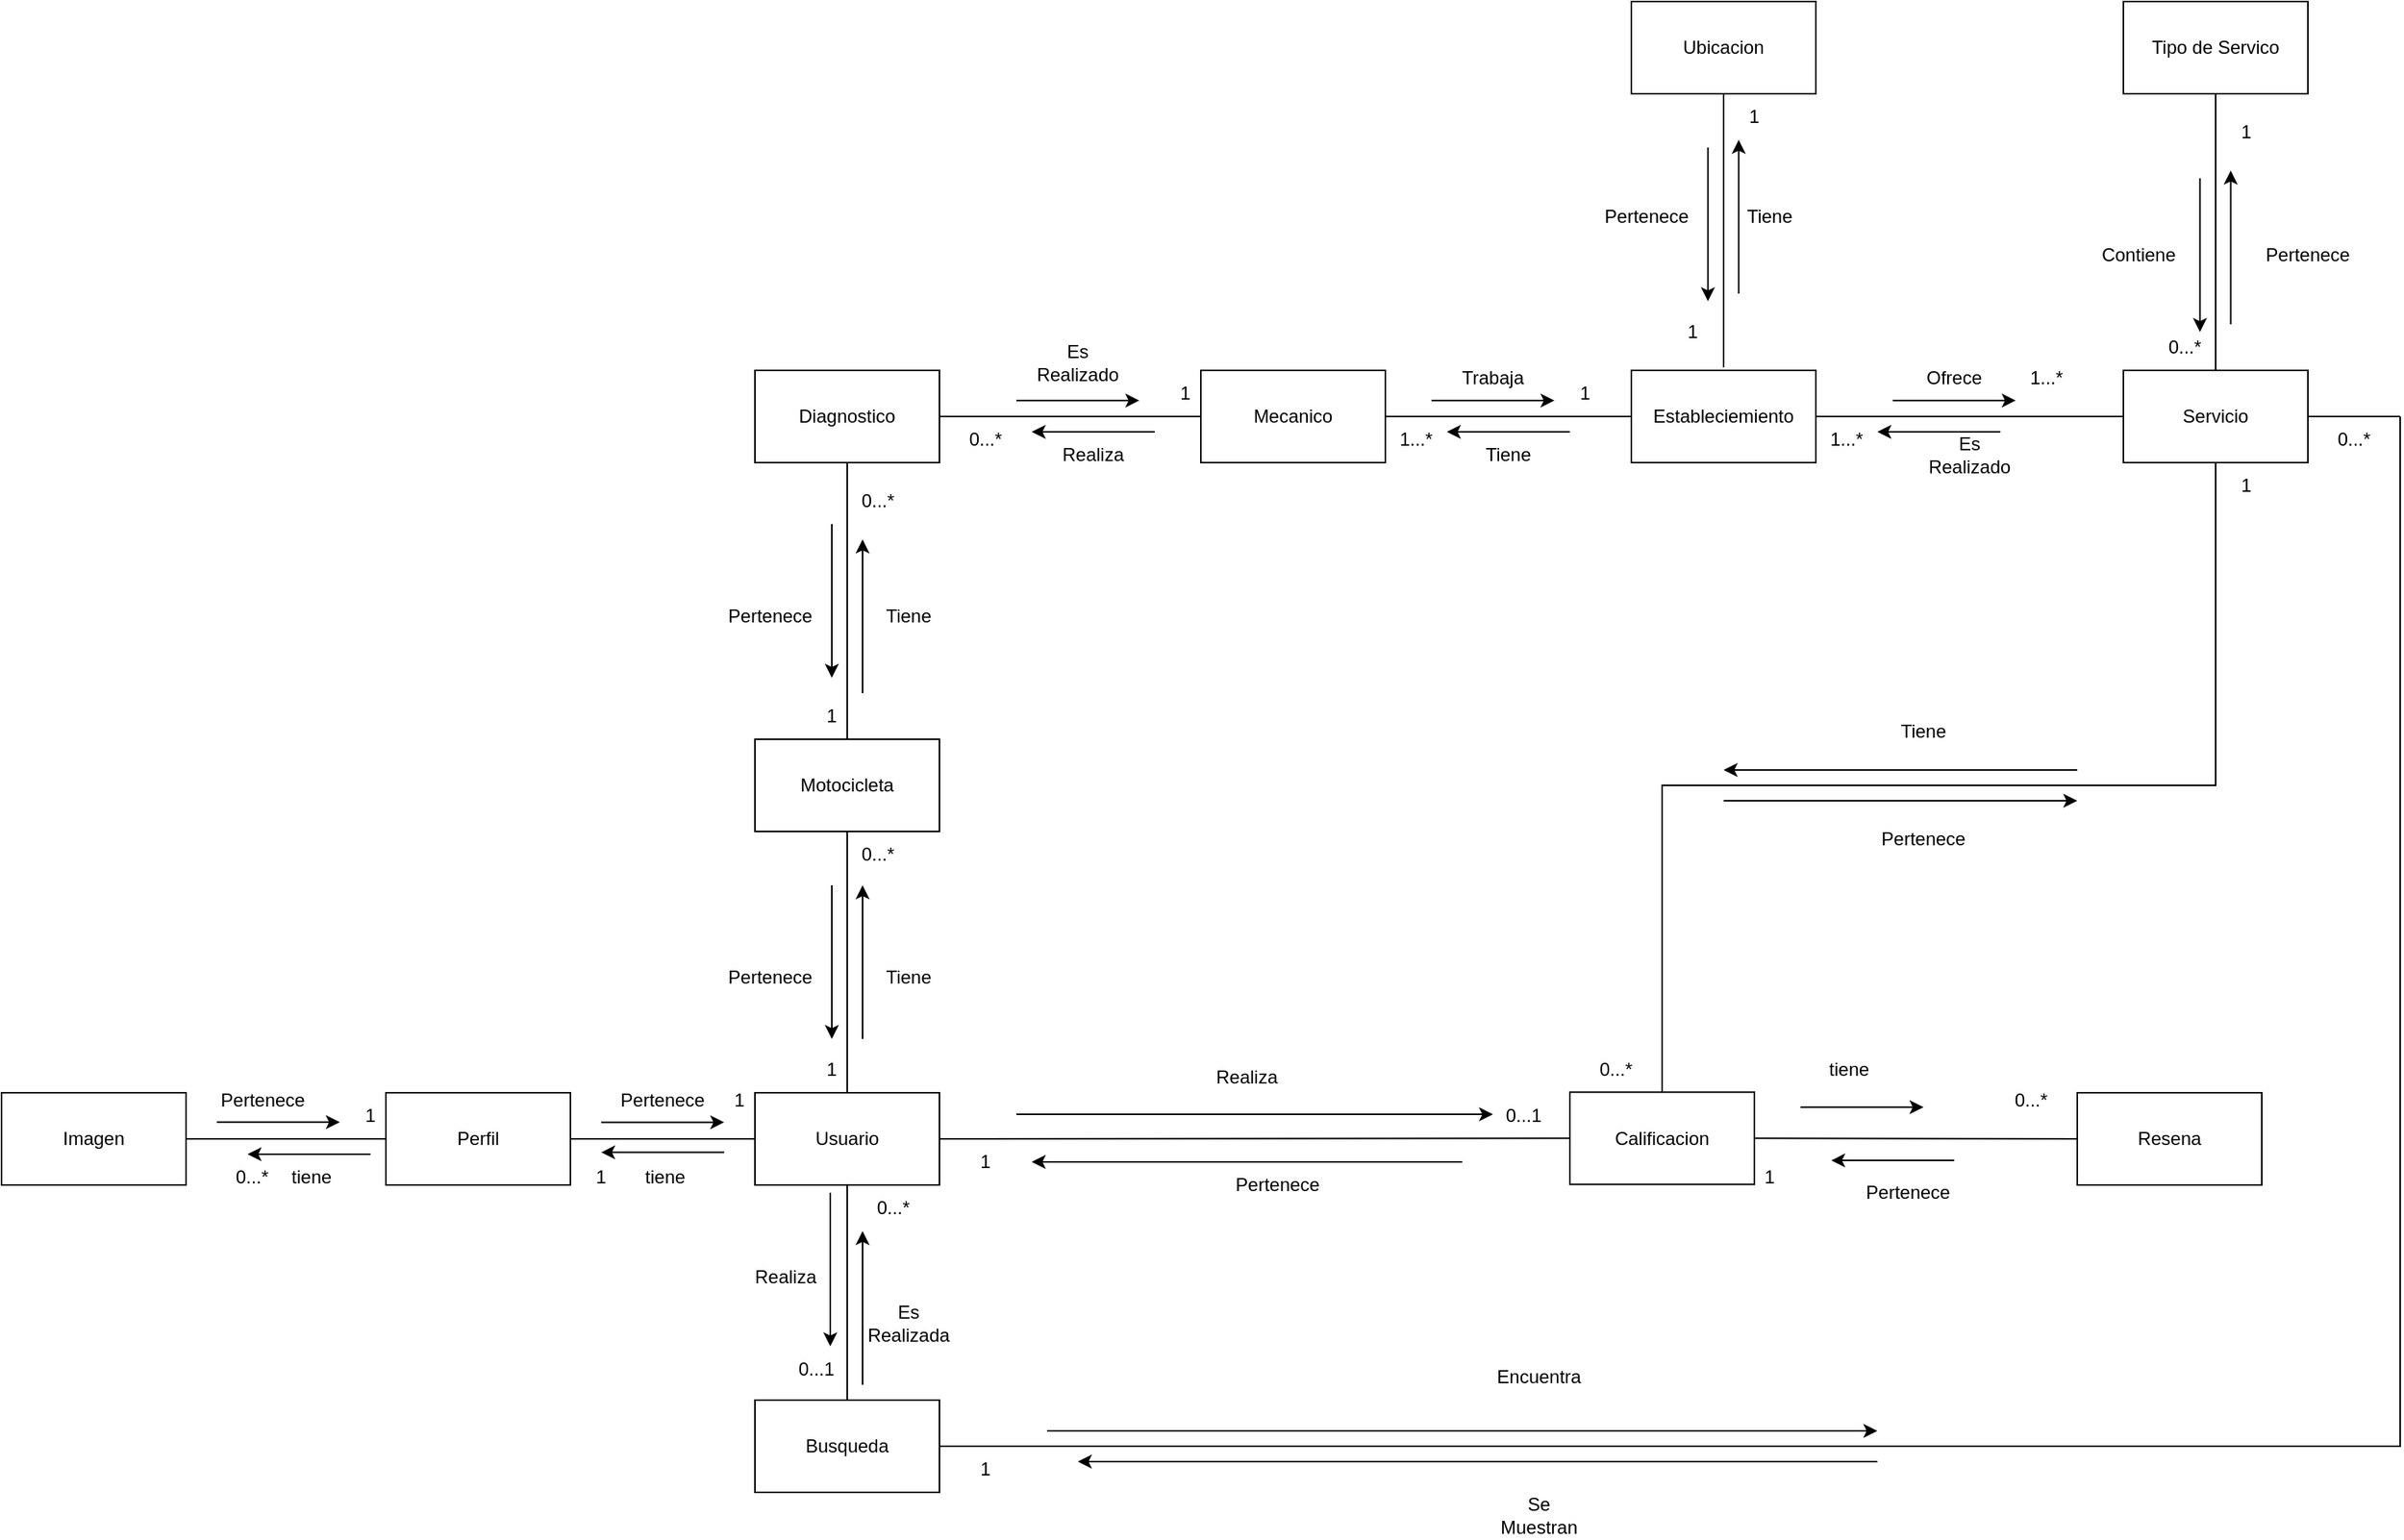 <mxfile version="24.7.17" pages="7">
  <diagram name="Modelo de Dominio" id="S0Uy2LUuUVSy4AQ6_C-F">
    <mxGraphModel dx="6144" dy="2083" grid="1" gridSize="10" guides="1" tooltips="1" connect="1" arrows="1" fold="1" page="1" pageScale="1" pageWidth="827" pageHeight="1169" math="0" shadow="0">
      <root>
        <mxCell id="0" />
        <mxCell id="1" parent="0" />
        <mxCell id="yRF2DjxuFHSeK7UutHfT-1" value="Motocicleta" style="rounded=0;whiteSpace=wrap;html=1;" parent="1" vertex="1">
          <mxGeometry x="-470" y="490" width="120" height="60" as="geometry" />
        </mxCell>
        <mxCell id="yRF2DjxuFHSeK7UutHfT-2" value="Diagnostico" style="rounded=0;whiteSpace=wrap;html=1;" parent="1" vertex="1">
          <mxGeometry x="-470" y="250" width="120" height="60" as="geometry" />
        </mxCell>
        <mxCell id="yRF2DjxuFHSeK7UutHfT-6" value="Estableciemiento" style="rounded=0;whiteSpace=wrap;html=1;" parent="1" vertex="1">
          <mxGeometry x="100" y="250" width="120" height="60" as="geometry" />
        </mxCell>
        <mxCell id="yRF2DjxuFHSeK7UutHfT-7" value="Usuario" style="rounded=0;whiteSpace=wrap;html=1;" parent="1" vertex="1">
          <mxGeometry x="-470" y="720" width="120" height="60" as="geometry" />
        </mxCell>
        <mxCell id="yRF2DjxuFHSeK7UutHfT-12" value="Busqueda" style="rounded=0;whiteSpace=wrap;html=1;" parent="1" vertex="1">
          <mxGeometry x="-470" y="920" width="120" height="60" as="geometry" />
        </mxCell>
        <mxCell id="ZAS43RlnrxwdhzB3AwsX-1" value="Mecanico" style="rounded=0;whiteSpace=wrap;html=1;" parent="1" vertex="1">
          <mxGeometry x="-180" y="250" width="120" height="60" as="geometry" />
        </mxCell>
        <mxCell id="ZAS43RlnrxwdhzB3AwsX-2" value="Calificacion" style="rounded=0;whiteSpace=wrap;html=1;" parent="1" vertex="1">
          <mxGeometry x="60" y="719.63" width="120" height="60" as="geometry" />
        </mxCell>
        <mxCell id="ZAS43RlnrxwdhzB3AwsX-3" value="Ubicacion" style="rounded=0;whiteSpace=wrap;html=1;" parent="1" vertex="1">
          <mxGeometry x="100" y="10" width="120" height="60" as="geometry" />
        </mxCell>
        <mxCell id="ZAS43RlnrxwdhzB3AwsX-5" value="" style="endArrow=none;html=1;rounded=0;exitX=1;exitY=0.5;exitDx=0;exitDy=0;entryX=0;entryY=0.5;entryDx=0;entryDy=0;" parent="1" source="yRF2DjxuFHSeK7UutHfT-2" target="ZAS43RlnrxwdhzB3AwsX-1" edge="1">
          <mxGeometry width="50" height="50" relative="1" as="geometry">
            <mxPoint x="-250" y="450" as="sourcePoint" />
            <mxPoint x="-200" y="400" as="targetPoint" />
          </mxGeometry>
        </mxCell>
        <mxCell id="ZAS43RlnrxwdhzB3AwsX-10" value="" style="endArrow=none;html=1;rounded=0;exitX=1;exitY=0.5;exitDx=0;exitDy=0;" parent="1" source="ZAS43RlnrxwdhzB3AwsX-1" target="yRF2DjxuFHSeK7UutHfT-6" edge="1">
          <mxGeometry width="50" height="50" relative="1" as="geometry">
            <mxPoint x="-50" y="280" as="sourcePoint" />
            <mxPoint x="40" y="279.5" as="targetPoint" />
          </mxGeometry>
        </mxCell>
        <mxCell id="ZAS43RlnrxwdhzB3AwsX-14" value="" style="endArrow=none;html=1;rounded=0;entryX=0.5;entryY=1;entryDx=0;entryDy=0;exitX=0.5;exitY=0;exitDx=0;exitDy=0;" parent="1" source="yRF2DjxuFHSeK7UutHfT-1" target="yRF2DjxuFHSeK7UutHfT-2" edge="1">
          <mxGeometry width="50" height="50" relative="1" as="geometry">
            <mxPoint x="-450" y="420" as="sourcePoint" />
            <mxPoint x="-400" y="370" as="targetPoint" />
          </mxGeometry>
        </mxCell>
        <mxCell id="ZAS43RlnrxwdhzB3AwsX-15" value="" style="endArrow=none;html=1;rounded=0;entryX=0.5;entryY=1;entryDx=0;entryDy=0;exitX=0.5;exitY=0;exitDx=0;exitDy=0;" parent="1" source="yRF2DjxuFHSeK7UutHfT-7" target="yRF2DjxuFHSeK7UutHfT-1" edge="1">
          <mxGeometry width="50" height="50" relative="1" as="geometry">
            <mxPoint x="-380" y="670" as="sourcePoint" />
            <mxPoint x="-330" y="620" as="targetPoint" />
          </mxGeometry>
        </mxCell>
        <mxCell id="ZAS43RlnrxwdhzB3AwsX-16" value="" style="endArrow=none;html=1;rounded=0;entryX=0.5;entryY=1;entryDx=0;entryDy=0;exitX=0.5;exitY=0;exitDx=0;exitDy=0;" parent="1" source="yRF2DjxuFHSeK7UutHfT-12" target="yRF2DjxuFHSeK7UutHfT-7" edge="1">
          <mxGeometry width="50" height="50" relative="1" as="geometry">
            <mxPoint x="-320" y="820" as="sourcePoint" />
            <mxPoint x="-270" y="770" as="targetPoint" />
          </mxGeometry>
        </mxCell>
        <mxCell id="ZAS43RlnrxwdhzB3AwsX-17" value="" style="endArrow=none;html=1;rounded=0;exitX=1;exitY=0.5;exitDx=0;exitDy=0;entryX=0;entryY=0.5;entryDx=0;entryDy=0;" parent="1" source="yRF2DjxuFHSeK7UutHfT-7" target="ZAS43RlnrxwdhzB3AwsX-2" edge="1">
          <mxGeometry width="50" height="50" relative="1" as="geometry">
            <mxPoint x="-253" y="750" as="sourcePoint" />
            <mxPoint y="770" as="targetPoint" />
          </mxGeometry>
        </mxCell>
        <mxCell id="ZAS43RlnrxwdhzB3AwsX-19" value="" style="endArrow=none;html=1;rounded=0;exitX=1;exitY=0.5;exitDx=0;exitDy=0;" parent="1" source="yRF2DjxuFHSeK7UutHfT-6" target="k9yYcVqB3O953vlxweJf-85" edge="1">
          <mxGeometry width="50" height="50" relative="1" as="geometry">
            <mxPoint x="310" y="410" as="sourcePoint" />
            <mxPoint x="390" y="280" as="targetPoint" />
          </mxGeometry>
        </mxCell>
        <mxCell id="ZAS43RlnrxwdhzB3AwsX-23" value="" style="endArrow=none;html=1;rounded=0;entryX=0.5;entryY=1;entryDx=0;entryDy=0;exitX=0.5;exitY=-0.034;exitDx=0;exitDy=0;exitPerimeter=0;" parent="1" source="yRF2DjxuFHSeK7UutHfT-6" target="ZAS43RlnrxwdhzB3AwsX-3" edge="1">
          <mxGeometry width="50" height="50" relative="1" as="geometry">
            <mxPoint x="130" y="220" as="sourcePoint" />
            <mxPoint x="180" y="170" as="targetPoint" />
          </mxGeometry>
        </mxCell>
        <mxCell id="ZAS43RlnrxwdhzB3AwsX-24" value="" style="endArrow=none;html=1;rounded=0;entryX=0.5;entryY=1;entryDx=0;entryDy=0;" parent="1" edge="1">
          <mxGeometry width="50" height="50" relative="1" as="geometry">
            <mxPoint x="480" y="250" as="sourcePoint" />
            <mxPoint x="480" y="70" as="targetPoint" />
          </mxGeometry>
        </mxCell>
        <mxCell id="k9yYcVqB3O953vlxweJf-7" value="Tiene" style="text;html=1;align=center;verticalAlign=middle;whiteSpace=wrap;rounded=0;" parent="1" vertex="1">
          <mxGeometry x="-400" y="630" width="60" height="30" as="geometry" />
        </mxCell>
        <mxCell id="k9yYcVqB3O953vlxweJf-8" value="" style="endArrow=classic;html=1;rounded=0;" parent="1" edge="1">
          <mxGeometry width="50" height="50" relative="1" as="geometry">
            <mxPoint x="489.8" y="220" as="sourcePoint" />
            <mxPoint x="489.8" y="120" as="targetPoint" />
          </mxGeometry>
        </mxCell>
        <mxCell id="k9yYcVqB3O953vlxweJf-9" value="" style="endArrow=classic;html=1;rounded=0;" parent="1" edge="1">
          <mxGeometry width="50" height="50" relative="1" as="geometry">
            <mxPoint x="469.8" y="125" as="sourcePoint" />
            <mxPoint x="469.8" y="225" as="targetPoint" />
          </mxGeometry>
        </mxCell>
        <mxCell id="k9yYcVqB3O953vlxweJf-11" value="0...*" style="text;html=1;align=center;verticalAlign=middle;whiteSpace=wrap;rounded=0;" parent="1" vertex="1">
          <mxGeometry x="-420" y="320" width="60" height="30" as="geometry" />
        </mxCell>
        <mxCell id="k9yYcVqB3O953vlxweJf-13" value="1" style="text;html=1;align=center;verticalAlign=middle;whiteSpace=wrap;rounded=0;" parent="1" vertex="1">
          <mxGeometry x="-450" y="460" width="60" height="30" as="geometry" />
        </mxCell>
        <mxCell id="k9yYcVqB3O953vlxweJf-14" value="" style="endArrow=classic;html=1;rounded=0;" parent="1" edge="1">
          <mxGeometry width="50" height="50" relative="1" as="geometry">
            <mxPoint x="-400" y="685" as="sourcePoint" />
            <mxPoint x="-400" y="585" as="targetPoint" />
          </mxGeometry>
        </mxCell>
        <mxCell id="k9yYcVqB3O953vlxweJf-15" value="" style="endArrow=classic;html=1;rounded=0;" parent="1" edge="1">
          <mxGeometry width="50" height="50" relative="1" as="geometry">
            <mxPoint x="-420" y="585" as="sourcePoint" />
            <mxPoint x="-420" y="685" as="targetPoint" />
          </mxGeometry>
        </mxCell>
        <mxCell id="k9yYcVqB3O953vlxweJf-16" value="0...*" style="text;html=1;align=center;verticalAlign=middle;whiteSpace=wrap;rounded=0;" parent="1" vertex="1">
          <mxGeometry x="-420" y="550" width="60" height="30" as="geometry" />
        </mxCell>
        <mxCell id="k9yYcVqB3O953vlxweJf-17" value="Pertenece" style="text;html=1;align=center;verticalAlign=middle;whiteSpace=wrap;rounded=0;" parent="1" vertex="1">
          <mxGeometry x="-490" y="630" width="60" height="30" as="geometry" />
        </mxCell>
        <mxCell id="k9yYcVqB3O953vlxweJf-18" value="1" style="text;html=1;align=center;verticalAlign=middle;whiteSpace=wrap;rounded=0;" parent="1" vertex="1">
          <mxGeometry x="-450" y="690" width="60" height="30" as="geometry" />
        </mxCell>
        <mxCell id="k9yYcVqB3O953vlxweJf-19" value="" style="endArrow=classic;html=1;rounded=0;" parent="1" edge="1">
          <mxGeometry width="50" height="50" relative="1" as="geometry">
            <mxPoint x="-300" y="269.6" as="sourcePoint" />
            <mxPoint x="-220" y="269.6" as="targetPoint" />
          </mxGeometry>
        </mxCell>
        <mxCell id="k9yYcVqB3O953vlxweJf-20" value="" style="endArrow=classic;html=1;rounded=0;" parent="1" edge="1">
          <mxGeometry width="50" height="50" relative="1" as="geometry">
            <mxPoint x="-210" y="290" as="sourcePoint" />
            <mxPoint x="-290" y="290" as="targetPoint" />
          </mxGeometry>
        </mxCell>
        <mxCell id="k9yYcVqB3O953vlxweJf-21" value="Realiza" style="text;html=1;align=center;verticalAlign=middle;whiteSpace=wrap;rounded=0;" parent="1" vertex="1">
          <mxGeometry x="-280" y="290" width="60" height="30" as="geometry" />
        </mxCell>
        <mxCell id="k9yYcVqB3O953vlxweJf-22" value="Es Realizado" style="text;html=1;align=center;verticalAlign=middle;whiteSpace=wrap;rounded=0;" parent="1" vertex="1">
          <mxGeometry x="-290" y="230" width="60" height="30" as="geometry" />
        </mxCell>
        <mxCell id="k9yYcVqB3O953vlxweJf-28" value="0...*" style="text;html=1;align=center;verticalAlign=middle;whiteSpace=wrap;rounded=0;" parent="1" vertex="1">
          <mxGeometry x="-350" y="280" width="60" height="30" as="geometry" />
        </mxCell>
        <mxCell id="k9yYcVqB3O953vlxweJf-29" value="1" style="text;html=1;align=center;verticalAlign=middle;whiteSpace=wrap;rounded=0;" parent="1" vertex="1">
          <mxGeometry x="-220" y="250" width="60" height="30" as="geometry" />
        </mxCell>
        <mxCell id="k9yYcVqB3O953vlxweJf-35" value="" style="endArrow=classic;html=1;rounded=0;" parent="1" edge="1">
          <mxGeometry width="50" height="50" relative="1" as="geometry">
            <mxPoint x="160" y="530" as="sourcePoint" />
            <mxPoint x="390" y="530" as="targetPoint" />
          </mxGeometry>
        </mxCell>
        <mxCell id="k9yYcVqB3O953vlxweJf-36" value="" style="endArrow=classic;html=1;rounded=0;" parent="1" edge="1">
          <mxGeometry width="50" height="50" relative="1" as="geometry">
            <mxPoint x="390" y="510" as="sourcePoint" />
            <mxPoint x="160" y="510" as="targetPoint" />
          </mxGeometry>
        </mxCell>
        <mxCell id="k9yYcVqB3O953vlxweJf-37" value="Pertenece" style="text;html=1;align=center;verticalAlign=middle;whiteSpace=wrap;rounded=0;" parent="1" vertex="1">
          <mxGeometry x="260" y="540" width="60" height="30" as="geometry" />
        </mxCell>
        <mxCell id="k9yYcVqB3O953vlxweJf-38" value="Tiene" style="text;html=1;align=center;verticalAlign=middle;whiteSpace=wrap;rounded=0;" parent="1" vertex="1">
          <mxGeometry x="260" y="470" width="60" height="30" as="geometry" />
        </mxCell>
        <mxCell id="k9yYcVqB3O953vlxweJf-39" value="0...*" style="text;html=1;align=center;verticalAlign=middle;whiteSpace=wrap;rounded=0;" parent="1" vertex="1">
          <mxGeometry x="60" y="689.63" width="60" height="30" as="geometry" />
        </mxCell>
        <mxCell id="k9yYcVqB3O953vlxweJf-43" value="" style="endArrow=classic;html=1;rounded=0;" parent="1" edge="1">
          <mxGeometry width="50" height="50" relative="1" as="geometry">
            <mxPoint x="-30" y="269.6" as="sourcePoint" />
            <mxPoint x="50" y="269.6" as="targetPoint" />
          </mxGeometry>
        </mxCell>
        <mxCell id="k9yYcVqB3O953vlxweJf-44" value="" style="endArrow=classic;html=1;rounded=0;" parent="1" edge="1">
          <mxGeometry width="50" height="50" relative="1" as="geometry">
            <mxPoint x="60" y="290" as="sourcePoint" />
            <mxPoint x="-20" y="290" as="targetPoint" />
          </mxGeometry>
        </mxCell>
        <mxCell id="k9yYcVqB3O953vlxweJf-45" value="Tiene" style="text;html=1;align=center;verticalAlign=middle;whiteSpace=wrap;rounded=0;" parent="1" vertex="1">
          <mxGeometry x="-10" y="290" width="60" height="30" as="geometry" />
        </mxCell>
        <mxCell id="k9yYcVqB3O953vlxweJf-46" value="Trabaja" style="text;html=1;align=center;verticalAlign=middle;whiteSpace=wrap;rounded=0;" parent="1" vertex="1">
          <mxGeometry x="-20" y="240" width="60" height="30" as="geometry" />
        </mxCell>
        <mxCell id="k9yYcVqB3O953vlxweJf-49" value="1...*" style="text;html=1;align=center;verticalAlign=middle;whiteSpace=wrap;rounded=0;" parent="1" vertex="1">
          <mxGeometry x="-70" y="280" width="60" height="30" as="geometry" />
        </mxCell>
        <mxCell id="k9yYcVqB3O953vlxweJf-50" value="1" style="text;html=1;align=center;verticalAlign=middle;whiteSpace=wrap;rounded=0;" parent="1" vertex="1">
          <mxGeometry x="40" y="250" width="60" height="30" as="geometry" />
        </mxCell>
        <mxCell id="k9yYcVqB3O953vlxweJf-51" value="" style="endArrow=classic;html=1;rounded=0;" parent="1" edge="1">
          <mxGeometry width="50" height="50" relative="1" as="geometry">
            <mxPoint x="169.8" y="200" as="sourcePoint" />
            <mxPoint x="169.8" y="100" as="targetPoint" />
          </mxGeometry>
        </mxCell>
        <mxCell id="k9yYcVqB3O953vlxweJf-52" value="" style="endArrow=classic;html=1;rounded=0;" parent="1" edge="1">
          <mxGeometry width="50" height="50" relative="1" as="geometry">
            <mxPoint x="149.8" y="105" as="sourcePoint" />
            <mxPoint x="149.8" y="205" as="targetPoint" />
          </mxGeometry>
        </mxCell>
        <mxCell id="k9yYcVqB3O953vlxweJf-53" value="Tiene" style="text;html=1;align=center;verticalAlign=middle;whiteSpace=wrap;rounded=0;" parent="1" vertex="1">
          <mxGeometry x="160" y="135" width="60" height="30" as="geometry" />
        </mxCell>
        <mxCell id="k9yYcVqB3O953vlxweJf-54" value="Pertenece" style="text;html=1;align=center;verticalAlign=middle;whiteSpace=wrap;rounded=0;" parent="1" vertex="1">
          <mxGeometry x="80" y="135" width="60" height="30" as="geometry" />
        </mxCell>
        <mxCell id="k9yYcVqB3O953vlxweJf-55" value="1" style="text;html=1;align=center;verticalAlign=middle;whiteSpace=wrap;rounded=0;" parent="1" vertex="1">
          <mxGeometry x="150" y="70" width="60" height="30" as="geometry" />
        </mxCell>
        <mxCell id="k9yYcVqB3O953vlxweJf-57" value="1" style="text;html=1;align=center;verticalAlign=middle;whiteSpace=wrap;rounded=0;" parent="1" vertex="1">
          <mxGeometry x="110" y="210" width="60" height="30" as="geometry" />
        </mxCell>
        <mxCell id="k9yYcVqB3O953vlxweJf-58" value="" style="endArrow=classic;html=1;rounded=0;" parent="1" edge="1">
          <mxGeometry width="50" height="50" relative="1" as="geometry">
            <mxPoint x="270" y="269.6" as="sourcePoint" />
            <mxPoint x="350" y="269.6" as="targetPoint" />
          </mxGeometry>
        </mxCell>
        <mxCell id="k9yYcVqB3O953vlxweJf-59" value="" style="endArrow=classic;html=1;rounded=0;" parent="1" edge="1">
          <mxGeometry width="50" height="50" relative="1" as="geometry">
            <mxPoint x="340" y="290" as="sourcePoint" />
            <mxPoint x="260" y="290" as="targetPoint" />
          </mxGeometry>
        </mxCell>
        <mxCell id="k9yYcVqB3O953vlxweJf-60" value="Es Realizado" style="text;html=1;align=center;verticalAlign=middle;whiteSpace=wrap;rounded=0;" parent="1" vertex="1">
          <mxGeometry x="290" y="290" width="60" height="30" as="geometry" />
        </mxCell>
        <mxCell id="k9yYcVqB3O953vlxweJf-61" value="Ofrece" style="text;html=1;align=center;verticalAlign=middle;whiteSpace=wrap;rounded=0;" parent="1" vertex="1">
          <mxGeometry x="280" y="240" width="60" height="30" as="geometry" />
        </mxCell>
        <mxCell id="k9yYcVqB3O953vlxweJf-62" value="1...*" style="text;html=1;align=center;verticalAlign=middle;whiteSpace=wrap;rounded=0;" parent="1" vertex="1">
          <mxGeometry x="340" y="240" width="60" height="30" as="geometry" />
        </mxCell>
        <mxCell id="k9yYcVqB3O953vlxweJf-63" value="1...*" style="text;html=1;align=center;verticalAlign=middle;whiteSpace=wrap;rounded=0;" parent="1" vertex="1">
          <mxGeometry x="210" y="280" width="60" height="30" as="geometry" />
        </mxCell>
        <mxCell id="k9yYcVqB3O953vlxweJf-68" value="Pertenece" style="text;html=1;align=center;verticalAlign=middle;whiteSpace=wrap;rounded=0;" parent="1" vertex="1">
          <mxGeometry x="-160" y="765" width="60" height="30" as="geometry" />
        </mxCell>
        <mxCell id="k9yYcVqB3O953vlxweJf-69" value="Realiza" style="text;html=1;align=center;verticalAlign=middle;whiteSpace=wrap;rounded=0;" parent="1" vertex="1">
          <mxGeometry x="-180" y="695" width="60" height="30" as="geometry" />
        </mxCell>
        <mxCell id="k9yYcVqB3O953vlxweJf-70" value="" style="endArrow=classic;html=1;rounded=0;" parent="1" edge="1">
          <mxGeometry width="50" height="50" relative="1" as="geometry">
            <mxPoint x="-300" y="734.05" as="sourcePoint" />
            <mxPoint x="10" y="734.05" as="targetPoint" />
          </mxGeometry>
        </mxCell>
        <mxCell id="k9yYcVqB3O953vlxweJf-71" value="" style="endArrow=classic;html=1;rounded=0;" parent="1" edge="1">
          <mxGeometry width="50" height="50" relative="1" as="geometry">
            <mxPoint x="-10" y="765" as="sourcePoint" />
            <mxPoint x="-290" y="765" as="targetPoint" />
          </mxGeometry>
        </mxCell>
        <mxCell id="k9yYcVqB3O953vlxweJf-72" value="0...1" style="text;html=1;align=center;verticalAlign=middle;whiteSpace=wrap;rounded=0;" parent="1" vertex="1">
          <mxGeometry y="719.63" width="60" height="30" as="geometry" />
        </mxCell>
        <mxCell id="k9yYcVqB3O953vlxweJf-73" value="1" style="text;html=1;align=center;verticalAlign=middle;whiteSpace=wrap;rounded=0;" parent="1" vertex="1">
          <mxGeometry x="-350" y="750" width="60" height="30" as="geometry" />
        </mxCell>
        <mxCell id="k9yYcVqB3O953vlxweJf-74" value="Se Muestran" style="text;html=1;align=center;verticalAlign=middle;whiteSpace=wrap;rounded=0;" parent="1" vertex="1">
          <mxGeometry x="10" y="980" width="60" height="30" as="geometry" />
        </mxCell>
        <mxCell id="k9yYcVqB3O953vlxweJf-75" value="Encuentra" style="text;html=1;align=center;verticalAlign=middle;whiteSpace=wrap;rounded=0;" parent="1" vertex="1">
          <mxGeometry x="10" y="890" width="60" height="30" as="geometry" />
        </mxCell>
        <mxCell id="k9yYcVqB3O953vlxweJf-76" value="" style="endArrow=classic;html=1;rounded=0;" parent="1" edge="1">
          <mxGeometry width="50" height="50" relative="1" as="geometry">
            <mxPoint x="-280" y="940" as="sourcePoint" />
            <mxPoint x="260" y="940" as="targetPoint" />
          </mxGeometry>
        </mxCell>
        <mxCell id="k9yYcVqB3O953vlxweJf-77" value="" style="endArrow=classic;html=1;rounded=0;" parent="1" edge="1">
          <mxGeometry width="50" height="50" relative="1" as="geometry">
            <mxPoint x="260" y="960" as="sourcePoint" />
            <mxPoint x="-260" y="960" as="targetPoint" />
          </mxGeometry>
        </mxCell>
        <mxCell id="k9yYcVqB3O953vlxweJf-78" value="Es Realizada" style="text;html=1;align=center;verticalAlign=middle;whiteSpace=wrap;rounded=0;" parent="1" vertex="1">
          <mxGeometry x="-400" y="855" width="60" height="30" as="geometry" />
        </mxCell>
        <mxCell id="k9yYcVqB3O953vlxweJf-79" value="" style="endArrow=classic;html=1;rounded=0;" parent="1" edge="1">
          <mxGeometry width="50" height="50" relative="1" as="geometry">
            <mxPoint x="-400" y="910" as="sourcePoint" />
            <mxPoint x="-400" y="810" as="targetPoint" />
          </mxGeometry>
        </mxCell>
        <mxCell id="k9yYcVqB3O953vlxweJf-80" value="" style="endArrow=classic;html=1;rounded=0;" parent="1" edge="1">
          <mxGeometry width="50" height="50" relative="1" as="geometry">
            <mxPoint x="-421" y="785" as="sourcePoint" />
            <mxPoint x="-421" y="885" as="targetPoint" />
          </mxGeometry>
        </mxCell>
        <mxCell id="k9yYcVqB3O953vlxweJf-81" value="Realiza" style="text;html=1;align=center;verticalAlign=middle;whiteSpace=wrap;rounded=0;" parent="1" vertex="1">
          <mxGeometry x="-480" y="825" width="60" height="30" as="geometry" />
        </mxCell>
        <mxCell id="k9yYcVqB3O953vlxweJf-82" value="0...1" style="text;html=1;align=center;verticalAlign=middle;whiteSpace=wrap;rounded=0;" parent="1" vertex="1">
          <mxGeometry x="-460" y="885" width="60" height="30" as="geometry" />
        </mxCell>
        <mxCell id="k9yYcVqB3O953vlxweJf-84" value="0...*" style="text;html=1;align=center;verticalAlign=middle;whiteSpace=wrap;rounded=0;" parent="1" vertex="1">
          <mxGeometry x="-410" y="780" width="60" height="30" as="geometry" />
        </mxCell>
        <mxCell id="k9yYcVqB3O953vlxweJf-85" value="Servicio" style="rounded=0;whiteSpace=wrap;html=1;" parent="1" vertex="1">
          <mxGeometry x="420" y="250" width="120" height="60" as="geometry" />
        </mxCell>
        <mxCell id="k9yYcVqB3O953vlxweJf-86" value="Tipo de Servico" style="rounded=0;whiteSpace=wrap;html=1;" parent="1" vertex="1">
          <mxGeometry x="420" y="10" width="120" height="60" as="geometry" />
        </mxCell>
        <mxCell id="k9yYcVqB3O953vlxweJf-87" value="0...*" style="text;html=1;align=center;verticalAlign=middle;whiteSpace=wrap;rounded=0;" parent="1" vertex="1">
          <mxGeometry x="540" y="280" width="60" height="30" as="geometry" />
        </mxCell>
        <mxCell id="k9yYcVqB3O953vlxweJf-88" value="1" style="text;html=1;align=center;verticalAlign=middle;whiteSpace=wrap;rounded=0;" parent="1" vertex="1">
          <mxGeometry x="-350" y="950" width="60" height="30" as="geometry" />
        </mxCell>
        <mxCell id="k9yYcVqB3O953vlxweJf-89" value="Pertenece" style="text;html=1;align=center;verticalAlign=middle;whiteSpace=wrap;rounded=0;" parent="1" vertex="1">
          <mxGeometry x="510" y="160" width="60" height="30" as="geometry" />
        </mxCell>
        <mxCell id="k9yYcVqB3O953vlxweJf-90" value="&lt;div&gt;Contiene&lt;/div&gt;" style="text;html=1;align=center;verticalAlign=middle;whiteSpace=wrap;rounded=0;" parent="1" vertex="1">
          <mxGeometry x="400" y="160" width="60" height="30" as="geometry" />
        </mxCell>
        <mxCell id="k9yYcVqB3O953vlxweJf-91" value="0...*" style="text;html=1;align=center;verticalAlign=middle;whiteSpace=wrap;rounded=0;" parent="1" vertex="1">
          <mxGeometry x="430" y="220" width="60" height="30" as="geometry" />
        </mxCell>
        <mxCell id="k9yYcVqB3O953vlxweJf-92" value="1" style="text;html=1;align=center;verticalAlign=middle;whiteSpace=wrap;rounded=0;" parent="1" vertex="1">
          <mxGeometry x="470" y="80" width="60" height="30" as="geometry" />
        </mxCell>
        <mxCell id="yZoxhh9gttR5O9hICpHm-1" value="Resena" style="rounded=0;whiteSpace=wrap;html=1;" parent="1" vertex="1">
          <mxGeometry x="390" y="720" width="120" height="60" as="geometry" />
        </mxCell>
        <mxCell id="yZoxhh9gttR5O9hICpHm-2" value="" style="endArrow=none;html=1;rounded=0;entryX=0;entryY=0.5;entryDx=0;entryDy=0;exitX=1;exitY=0.5;exitDx=0;exitDy=0;" parent="1" source="ZAS43RlnrxwdhzB3AwsX-2" target="yZoxhh9gttR5O9hICpHm-1" edge="1">
          <mxGeometry width="50" height="50" relative="1" as="geometry">
            <mxPoint x="-380" y="810" as="sourcePoint" />
            <mxPoint x="-330" y="760" as="targetPoint" />
          </mxGeometry>
        </mxCell>
        <mxCell id="yZoxhh9gttR5O9hICpHm-3" value="Pertenece" style="text;html=1;align=center;verticalAlign=middle;whiteSpace=wrap;rounded=0;" parent="1" vertex="1">
          <mxGeometry x="250" y="770" width="60" height="30" as="geometry" />
        </mxCell>
        <mxCell id="yZoxhh9gttR5O9hICpHm-4" value="&amp;nbsp;tiene" style="text;html=1;align=center;verticalAlign=middle;whiteSpace=wrap;rounded=0;" parent="1" vertex="1">
          <mxGeometry x="210" y="690" width="60" height="30" as="geometry" />
        </mxCell>
        <mxCell id="yZoxhh9gttR5O9hICpHm-5" value="" style="endArrow=classic;html=1;rounded=0;" parent="1" edge="1">
          <mxGeometry width="50" height="50" relative="1" as="geometry">
            <mxPoint x="210" y="729.39" as="sourcePoint" />
            <mxPoint x="290" y="729.39" as="targetPoint" />
          </mxGeometry>
        </mxCell>
        <mxCell id="yZoxhh9gttR5O9hICpHm-6" value="" style="endArrow=classic;html=1;rounded=0;" parent="1" edge="1">
          <mxGeometry width="50" height="50" relative="1" as="geometry">
            <mxPoint x="310" y="764.04" as="sourcePoint" />
            <mxPoint x="230" y="764.04" as="targetPoint" />
          </mxGeometry>
        </mxCell>
        <mxCell id="yZoxhh9gttR5O9hICpHm-7" value="0...*" style="text;html=1;align=center;verticalAlign=middle;whiteSpace=wrap;rounded=0;" parent="1" vertex="1">
          <mxGeometry x="330" y="710" width="60" height="30" as="geometry" />
        </mxCell>
        <mxCell id="yZoxhh9gttR5O9hICpHm-9" value="1" style="text;html=1;align=center;verticalAlign=middle;whiteSpace=wrap;rounded=0;" parent="1" vertex="1">
          <mxGeometry x="160" y="760" width="60" height="30" as="geometry" />
        </mxCell>
        <mxCell id="yZoxhh9gttR5O9hICpHm-26" value="1" style="text;html=1;align=center;verticalAlign=middle;whiteSpace=wrap;rounded=0;" parent="1" vertex="1">
          <mxGeometry x="-750" y="720" width="60" height="30" as="geometry" />
        </mxCell>
        <mxCell id="yZoxhh9gttR5O9hICpHm-27" value="Pertenece" style="text;html=1;align=center;verticalAlign=middle;whiteSpace=wrap;rounded=0;" parent="1" vertex="1">
          <mxGeometry x="-820" y="710" width="60" height="30" as="geometry" />
        </mxCell>
        <mxCell id="yZoxhh9gttR5O9hICpHm-28" value="&amp;nbsp;tiene" style="text;html=1;align=center;verticalAlign=middle;whiteSpace=wrap;rounded=0;" parent="1" vertex="1">
          <mxGeometry x="-790" y="759.63" width="60" height="30" as="geometry" />
        </mxCell>
        <mxCell id="yZoxhh9gttR5O9hICpHm-29" value="" style="endArrow=classic;html=1;rounded=0;" parent="1" edge="1">
          <mxGeometry width="50" height="50" relative="1" as="geometry">
            <mxPoint x="-820" y="739.13" as="sourcePoint" />
            <mxPoint x="-740" y="739.13" as="targetPoint" />
          </mxGeometry>
        </mxCell>
        <mxCell id="yZoxhh9gttR5O9hICpHm-30" value="" style="endArrow=classic;html=1;rounded=0;" parent="1" edge="1">
          <mxGeometry width="50" height="50" relative="1" as="geometry">
            <mxPoint x="-720" y="760" as="sourcePoint" />
            <mxPoint x="-800" y="760" as="targetPoint" />
          </mxGeometry>
        </mxCell>
        <mxCell id="yZoxhh9gttR5O9hICpHm-43" value="Tiene" style="text;html=1;align=center;verticalAlign=middle;whiteSpace=wrap;rounded=0;" parent="1" vertex="1">
          <mxGeometry x="-400" y="395" width="60" height="30" as="geometry" />
        </mxCell>
        <mxCell id="yZoxhh9gttR5O9hICpHm-44" value="" style="endArrow=classic;html=1;rounded=0;" parent="1" edge="1">
          <mxGeometry width="50" height="50" relative="1" as="geometry">
            <mxPoint x="-400" y="460" as="sourcePoint" />
            <mxPoint x="-400" y="360" as="targetPoint" />
          </mxGeometry>
        </mxCell>
        <mxCell id="yZoxhh9gttR5O9hICpHm-45" value="" style="endArrow=classic;html=1;rounded=0;" parent="1" edge="1">
          <mxGeometry width="50" height="50" relative="1" as="geometry">
            <mxPoint x="-420" y="350" as="sourcePoint" />
            <mxPoint x="-420" y="450" as="targetPoint" />
          </mxGeometry>
        </mxCell>
        <mxCell id="yZoxhh9gttR5O9hICpHm-46" value="Pertenece" style="text;html=1;align=center;verticalAlign=middle;whiteSpace=wrap;rounded=0;" parent="1" vertex="1">
          <mxGeometry x="-490" y="395" width="60" height="30" as="geometry" />
        </mxCell>
        <mxCell id="yZoxhh9gttR5O9hICpHm-55" value="Perfil" style="rounded=0;whiteSpace=wrap;html=1;" parent="1" vertex="1">
          <mxGeometry x="-710" y="720" width="120" height="60" as="geometry" />
        </mxCell>
        <mxCell id="yZoxhh9gttR5O9hICpHm-56" value="Imagen" style="rounded=0;whiteSpace=wrap;html=1;" parent="1" vertex="1">
          <mxGeometry x="-960" y="720" width="120" height="60" as="geometry" />
        </mxCell>
        <mxCell id="phhtPU2zTl_4kEs5L6zv-8" value="" style="endArrow=none;html=1;rounded=0;entryX=0;entryY=0.5;entryDx=0;entryDy=0;exitX=1;exitY=0.5;exitDx=0;exitDy=0;" parent="1" source="yZoxhh9gttR5O9hICpHm-55" target="yRF2DjxuFHSeK7UutHfT-7" edge="1">
          <mxGeometry width="50" height="50" relative="1" as="geometry">
            <mxPoint x="-640" y="910" as="sourcePoint" />
            <mxPoint x="-590" y="860" as="targetPoint" />
          </mxGeometry>
        </mxCell>
        <mxCell id="phhtPU2zTl_4kEs5L6zv-9" value="Pertenece" style="text;html=1;align=center;verticalAlign=middle;whiteSpace=wrap;rounded=0;" parent="1" vertex="1">
          <mxGeometry x="-560" y="710" width="60" height="30" as="geometry" />
        </mxCell>
        <mxCell id="phhtPU2zTl_4kEs5L6zv-10" value="&amp;nbsp;tiene" style="text;html=1;align=center;verticalAlign=middle;whiteSpace=wrap;rounded=0;" parent="1" vertex="1">
          <mxGeometry x="-560" y="760" width="60" height="30" as="geometry" />
        </mxCell>
        <mxCell id="phhtPU2zTl_4kEs5L6zv-11" value="" style="endArrow=classic;html=1;rounded=0;" parent="1" edge="1">
          <mxGeometry width="50" height="50" relative="1" as="geometry">
            <mxPoint x="-570" y="739.21" as="sourcePoint" />
            <mxPoint x="-490" y="739.21" as="targetPoint" />
          </mxGeometry>
        </mxCell>
        <mxCell id="phhtPU2zTl_4kEs5L6zv-12" value="" style="endArrow=classic;html=1;rounded=0;" parent="1" edge="1">
          <mxGeometry width="50" height="50" relative="1" as="geometry">
            <mxPoint x="-490" y="758.76" as="sourcePoint" />
            <mxPoint x="-570" y="758.76" as="targetPoint" />
          </mxGeometry>
        </mxCell>
        <mxCell id="phhtPU2zTl_4kEs5L6zv-13" value="" style="endArrow=none;html=1;rounded=0;entryX=0;entryY=0.5;entryDx=0;entryDy=0;" parent="1" source="yZoxhh9gttR5O9hICpHm-56" target="yZoxhh9gttR5O9hICpHm-55" edge="1">
          <mxGeometry width="50" height="50" relative="1" as="geometry">
            <mxPoint x="-810" y="890" as="sourcePoint" />
            <mxPoint x="-760" y="840" as="targetPoint" />
          </mxGeometry>
        </mxCell>
        <mxCell id="phhtPU2zTl_4kEs5L6zv-14" value="0...*" style="text;html=1;align=center;verticalAlign=middle;whiteSpace=wrap;rounded=0;" parent="1" vertex="1">
          <mxGeometry x="-827" y="759.63" width="60" height="30" as="geometry" />
        </mxCell>
        <mxCell id="phhtPU2zTl_4kEs5L6zv-15" value="1" style="text;html=1;align=center;verticalAlign=middle;whiteSpace=wrap;rounded=0;" parent="1" vertex="1">
          <mxGeometry x="-510" y="710" width="60" height="30" as="geometry" />
        </mxCell>
        <mxCell id="phhtPU2zTl_4kEs5L6zv-16" value="1" style="text;html=1;align=center;verticalAlign=middle;whiteSpace=wrap;rounded=0;" parent="1" vertex="1">
          <mxGeometry x="-600" y="760" width="60" height="30" as="geometry" />
        </mxCell>
        <mxCell id="-8zxWt-qbLTN9HoAD0no-4" value="" style="endArrow=none;html=1;rounded=0;exitX=0.5;exitY=0;exitDx=0;exitDy=0;entryX=0.5;entryY=1;entryDx=0;entryDy=0;" parent="1" source="ZAS43RlnrxwdhzB3AwsX-2" edge="1" target="k9yYcVqB3O953vlxweJf-85">
          <mxGeometry width="50" height="50" relative="1" as="geometry">
            <mxPoint x="710" y="720" as="sourcePoint" />
            <mxPoint x="710" y="280" as="targetPoint" />
            <Array as="points">
              <mxPoint x="120" y="520" />
              <mxPoint x="480" y="520" />
            </Array>
          </mxGeometry>
        </mxCell>
        <mxCell id="-8zxWt-qbLTN9HoAD0no-5" value="" style="endArrow=none;html=1;rounded=0;exitX=1;exitY=1;exitDx=0;exitDy=0;entryX=1;entryY=0.5;entryDx=0;entryDy=0;" parent="1" edge="1" target="yRF2DjxuFHSeK7UutHfT-12">
          <mxGeometry width="50" height="50" relative="1" as="geometry">
            <mxPoint x="600" y="280" as="sourcePoint" />
            <mxPoint x="710" y="280" as="targetPoint" />
            <Array as="points">
              <mxPoint x="600" y="950" />
            </Array>
          </mxGeometry>
        </mxCell>
        <mxCell id="UvfP_djkdN2Jw8y6o1nB-1" value="" style="endArrow=none;html=1;rounded=0;exitX=1;exitY=0.5;exitDx=0;exitDy=0;" edge="1" parent="1" source="k9yYcVqB3O953vlxweJf-85">
          <mxGeometry width="50" height="50" relative="1" as="geometry">
            <mxPoint x="550" y="330" as="sourcePoint" />
            <mxPoint x="600" y="280" as="targetPoint" />
          </mxGeometry>
        </mxCell>
        <mxCell id="UvfP_djkdN2Jw8y6o1nB-2" value="1" style="text;html=1;align=center;verticalAlign=middle;whiteSpace=wrap;rounded=0;" vertex="1" parent="1">
          <mxGeometry x="470" y="310" width="60" height="30" as="geometry" />
        </mxCell>
      </root>
    </mxGraphModel>
  </diagram>
  <diagram name="Copy of Modelo de Dominio" id="xrTnRlgf6JzPmA5lY5Ht">
    <mxGraphModel dx="2422" dy="1618" grid="1" gridSize="10" guides="1" tooltips="1" connect="1" arrows="1" fold="1" page="1" pageScale="1" pageWidth="827" pageHeight="1169" math="0" shadow="0">
      <root>
        <mxCell id="l2W6QiiRdxv0uydRR08I-0" />
        <mxCell id="l2W6QiiRdxv0uydRR08I-1" parent="l2W6QiiRdxv0uydRR08I-0" />
        <mxCell id="l2W6QiiRdxv0uydRR08I-2" value="Motocicleta" style="rounded=0;whiteSpace=wrap;html=1;" vertex="1" parent="l2W6QiiRdxv0uydRR08I-1">
          <mxGeometry x="-470" y="200" width="120" height="60" as="geometry" />
        </mxCell>
        <mxCell id="l2W6QiiRdxv0uydRR08I-3" value="Diagnostico" style="rounded=0;whiteSpace=wrap;html=1;" vertex="1" parent="l2W6QiiRdxv0uydRR08I-1">
          <mxGeometry x="-470" y="-40" width="120" height="60" as="geometry" />
        </mxCell>
        <mxCell id="l2W6QiiRdxv0uydRR08I-4" value="Estableciemiento" style="rounded=0;whiteSpace=wrap;html=1;" vertex="1" parent="l2W6QiiRdxv0uydRR08I-1">
          <mxGeometry x="100" y="-40" width="120" height="60" as="geometry" />
        </mxCell>
        <mxCell id="l2W6QiiRdxv0uydRR08I-5" value="Usuario" style="rounded=0;whiteSpace=wrap;html=1;" vertex="1" parent="l2W6QiiRdxv0uydRR08I-1">
          <mxGeometry x="-470" y="720" width="120" height="60" as="geometry" />
        </mxCell>
        <mxCell id="l2W6QiiRdxv0uydRR08I-6" value="Busqueda" style="rounded=0;whiteSpace=wrap;html=1;" vertex="1" parent="l2W6QiiRdxv0uydRR08I-1">
          <mxGeometry x="-470" y="920" width="120" height="60" as="geometry" />
        </mxCell>
        <mxCell id="l2W6QiiRdxv0uydRR08I-7" value="Mecanico" style="rounded=0;whiteSpace=wrap;html=1;" vertex="1" parent="l2W6QiiRdxv0uydRR08I-1">
          <mxGeometry x="-180" y="-40" width="120" height="60" as="geometry" />
        </mxCell>
        <mxCell id="l2W6QiiRdxv0uydRR08I-8" value="Calificacion" style="rounded=0;whiteSpace=wrap;html=1;" vertex="1" parent="l2W6QiiRdxv0uydRR08I-1">
          <mxGeometry x="60" y="719.63" width="120" height="60" as="geometry" />
        </mxCell>
        <mxCell id="l2W6QiiRdxv0uydRR08I-9" value="Ubicacion" style="rounded=0;whiteSpace=wrap;html=1;" vertex="1" parent="l2W6QiiRdxv0uydRR08I-1">
          <mxGeometry x="100" y="-280" width="120" height="60" as="geometry" />
        </mxCell>
        <mxCell id="l2W6QiiRdxv0uydRR08I-10" value="" style="endArrow=none;html=1;rounded=0;exitX=1;exitY=0.5;exitDx=0;exitDy=0;entryX=0;entryY=0.5;entryDx=0;entryDy=0;" edge="1" parent="l2W6QiiRdxv0uydRR08I-1" source="l2W6QiiRdxv0uydRR08I-3" target="l2W6QiiRdxv0uydRR08I-7">
          <mxGeometry width="50" height="50" relative="1" as="geometry">
            <mxPoint x="-250" y="160" as="sourcePoint" />
            <mxPoint x="-200" y="110" as="targetPoint" />
          </mxGeometry>
        </mxCell>
        <mxCell id="l2W6QiiRdxv0uydRR08I-11" value="" style="endArrow=none;html=1;rounded=0;exitX=1;exitY=0.5;exitDx=0;exitDy=0;" edge="1" parent="l2W6QiiRdxv0uydRR08I-1" source="l2W6QiiRdxv0uydRR08I-7" target="l2W6QiiRdxv0uydRR08I-4">
          <mxGeometry width="50" height="50" relative="1" as="geometry">
            <mxPoint x="-50" y="-10" as="sourcePoint" />
            <mxPoint x="40" y="-10.5" as="targetPoint" />
          </mxGeometry>
        </mxCell>
        <mxCell id="l2W6QiiRdxv0uydRR08I-12" value="" style="endArrow=none;html=1;rounded=0;entryX=0.5;entryY=1;entryDx=0;entryDy=0;exitX=0.5;exitY=0;exitDx=0;exitDy=0;" edge="1" parent="l2W6QiiRdxv0uydRR08I-1" source="l2W6QiiRdxv0uydRR08I-2" target="l2W6QiiRdxv0uydRR08I-3">
          <mxGeometry width="50" height="50" relative="1" as="geometry">
            <mxPoint x="-450" y="130" as="sourcePoint" />
            <mxPoint x="-400" y="80" as="targetPoint" />
          </mxGeometry>
        </mxCell>
        <mxCell id="l2W6QiiRdxv0uydRR08I-13" value="" style="endArrow=none;html=1;rounded=0;entryX=0.5;entryY=1;entryDx=0;entryDy=0;exitX=0.5;exitY=0;exitDx=0;exitDy=0;" edge="1" parent="l2W6QiiRdxv0uydRR08I-1" source="l2W6QiiRdxv0uydRR08I-5" target="l2W6QiiRdxv0uydRR08I-2">
          <mxGeometry width="50" height="50" relative="1" as="geometry">
            <mxPoint x="-380" y="670" as="sourcePoint" />
            <mxPoint x="-330" y="620" as="targetPoint" />
          </mxGeometry>
        </mxCell>
        <mxCell id="l2W6QiiRdxv0uydRR08I-14" value="" style="endArrow=none;html=1;rounded=0;entryX=0.5;entryY=1;entryDx=0;entryDy=0;exitX=0.5;exitY=0;exitDx=0;exitDy=0;" edge="1" parent="l2W6QiiRdxv0uydRR08I-1" source="l2W6QiiRdxv0uydRR08I-6" target="l2W6QiiRdxv0uydRR08I-5">
          <mxGeometry width="50" height="50" relative="1" as="geometry">
            <mxPoint x="-320" y="820" as="sourcePoint" />
            <mxPoint x="-270" y="770" as="targetPoint" />
          </mxGeometry>
        </mxCell>
        <mxCell id="l2W6QiiRdxv0uydRR08I-15" value="" style="endArrow=none;html=1;rounded=0;exitX=1;exitY=0.5;exitDx=0;exitDy=0;entryX=0;entryY=0.5;entryDx=0;entryDy=0;" edge="1" parent="l2W6QiiRdxv0uydRR08I-1" source="l2W6QiiRdxv0uydRR08I-5" target="l2W6QiiRdxv0uydRR08I-8">
          <mxGeometry width="50" height="50" relative="1" as="geometry">
            <mxPoint x="-253" y="750" as="sourcePoint" />
            <mxPoint y="770" as="targetPoint" />
          </mxGeometry>
        </mxCell>
        <mxCell id="l2W6QiiRdxv0uydRR08I-16" value="" style="endArrow=none;html=1;rounded=0;exitX=1;exitY=0.5;exitDx=0;exitDy=0;" edge="1" parent="l2W6QiiRdxv0uydRR08I-1" source="l2W6QiiRdxv0uydRR08I-4" target="l2W6QiiRdxv0uydRR08I-74">
          <mxGeometry width="50" height="50" relative="1" as="geometry">
            <mxPoint x="310" y="120" as="sourcePoint" />
            <mxPoint x="390" y="-10" as="targetPoint" />
          </mxGeometry>
        </mxCell>
        <mxCell id="l2W6QiiRdxv0uydRR08I-17" value="" style="endArrow=none;html=1;rounded=0;entryX=0.5;entryY=1;entryDx=0;entryDy=0;exitX=0.5;exitY=-0.034;exitDx=0;exitDy=0;exitPerimeter=0;" edge="1" parent="l2W6QiiRdxv0uydRR08I-1" source="l2W6QiiRdxv0uydRR08I-4" target="l2W6QiiRdxv0uydRR08I-9">
          <mxGeometry width="50" height="50" relative="1" as="geometry">
            <mxPoint x="130" y="-70" as="sourcePoint" />
            <mxPoint x="180" y="-120" as="targetPoint" />
          </mxGeometry>
        </mxCell>
        <mxCell id="l2W6QiiRdxv0uydRR08I-18" value="" style="endArrow=none;html=1;rounded=0;entryX=0.5;entryY=1;entryDx=0;entryDy=0;" edge="1" parent="l2W6QiiRdxv0uydRR08I-1">
          <mxGeometry width="50" height="50" relative="1" as="geometry">
            <mxPoint x="480" y="-40" as="sourcePoint" />
            <mxPoint x="480" y="-220" as="targetPoint" />
          </mxGeometry>
        </mxCell>
        <mxCell id="l2W6QiiRdxv0uydRR08I-19" value="Tiene" style="text;html=1;align=center;verticalAlign=middle;whiteSpace=wrap;rounded=0;" vertex="1" parent="l2W6QiiRdxv0uydRR08I-1">
          <mxGeometry x="-400" y="340" width="60" height="30" as="geometry" />
        </mxCell>
        <mxCell id="l2W6QiiRdxv0uydRR08I-20" value="" style="endArrow=classic;html=1;rounded=0;" edge="1" parent="l2W6QiiRdxv0uydRR08I-1">
          <mxGeometry width="50" height="50" relative="1" as="geometry">
            <mxPoint x="489.8" y="-70" as="sourcePoint" />
            <mxPoint x="489.8" y="-170" as="targetPoint" />
          </mxGeometry>
        </mxCell>
        <mxCell id="l2W6QiiRdxv0uydRR08I-21" value="" style="endArrow=classic;html=1;rounded=0;" edge="1" parent="l2W6QiiRdxv0uydRR08I-1">
          <mxGeometry width="50" height="50" relative="1" as="geometry">
            <mxPoint x="469.8" y="-165" as="sourcePoint" />
            <mxPoint x="469.8" y="-65" as="targetPoint" />
          </mxGeometry>
        </mxCell>
        <mxCell id="l2W6QiiRdxv0uydRR08I-22" value="0...*" style="text;html=1;align=center;verticalAlign=middle;whiteSpace=wrap;rounded=0;" vertex="1" parent="l2W6QiiRdxv0uydRR08I-1">
          <mxGeometry x="-420" y="30" width="60" height="30" as="geometry" />
        </mxCell>
        <mxCell id="l2W6QiiRdxv0uydRR08I-23" value="1" style="text;html=1;align=center;verticalAlign=middle;whiteSpace=wrap;rounded=0;" vertex="1" parent="l2W6QiiRdxv0uydRR08I-1">
          <mxGeometry x="-450" y="170" width="60" height="30" as="geometry" />
        </mxCell>
        <mxCell id="l2W6QiiRdxv0uydRR08I-24" value="" style="endArrow=classic;html=1;rounded=0;" edge="1" parent="l2W6QiiRdxv0uydRR08I-1">
          <mxGeometry width="50" height="50" relative="1" as="geometry">
            <mxPoint x="-400" y="395" as="sourcePoint" />
            <mxPoint x="-400" y="295" as="targetPoint" />
          </mxGeometry>
        </mxCell>
        <mxCell id="l2W6QiiRdxv0uydRR08I-25" value="" style="endArrow=classic;html=1;rounded=0;" edge="1" parent="l2W6QiiRdxv0uydRR08I-1">
          <mxGeometry width="50" height="50" relative="1" as="geometry">
            <mxPoint x="-420" y="295" as="sourcePoint" />
            <mxPoint x="-420" y="395" as="targetPoint" />
          </mxGeometry>
        </mxCell>
        <mxCell id="l2W6QiiRdxv0uydRR08I-26" value="0...*" style="text;html=1;align=center;verticalAlign=middle;whiteSpace=wrap;rounded=0;" vertex="1" parent="l2W6QiiRdxv0uydRR08I-1">
          <mxGeometry x="-420" y="260" width="60" height="30" as="geometry" />
        </mxCell>
        <mxCell id="l2W6QiiRdxv0uydRR08I-27" value="Pertenece" style="text;html=1;align=center;verticalAlign=middle;whiteSpace=wrap;rounded=0;" vertex="1" parent="l2W6QiiRdxv0uydRR08I-1">
          <mxGeometry x="-490" y="340" width="60" height="30" as="geometry" />
        </mxCell>
        <mxCell id="l2W6QiiRdxv0uydRR08I-28" value="1" style="text;html=1;align=center;verticalAlign=middle;whiteSpace=wrap;rounded=0;" vertex="1" parent="l2W6QiiRdxv0uydRR08I-1">
          <mxGeometry x="-450" y="690" width="60" height="30" as="geometry" />
        </mxCell>
        <mxCell id="l2W6QiiRdxv0uydRR08I-29" value="" style="endArrow=classic;html=1;rounded=0;" edge="1" parent="l2W6QiiRdxv0uydRR08I-1">
          <mxGeometry width="50" height="50" relative="1" as="geometry">
            <mxPoint x="-300" y="-20.4" as="sourcePoint" />
            <mxPoint x="-220" y="-20.4" as="targetPoint" />
          </mxGeometry>
        </mxCell>
        <mxCell id="l2W6QiiRdxv0uydRR08I-30" value="" style="endArrow=classic;html=1;rounded=0;" edge="1" parent="l2W6QiiRdxv0uydRR08I-1">
          <mxGeometry width="50" height="50" relative="1" as="geometry">
            <mxPoint x="-210" as="sourcePoint" />
            <mxPoint x="-290" as="targetPoint" />
          </mxGeometry>
        </mxCell>
        <mxCell id="l2W6QiiRdxv0uydRR08I-31" value="Realiza" style="text;html=1;align=center;verticalAlign=middle;whiteSpace=wrap;rounded=0;" vertex="1" parent="l2W6QiiRdxv0uydRR08I-1">
          <mxGeometry x="-280" width="60" height="30" as="geometry" />
        </mxCell>
        <mxCell id="l2W6QiiRdxv0uydRR08I-32" value="Es Realizado" style="text;html=1;align=center;verticalAlign=middle;whiteSpace=wrap;rounded=0;" vertex="1" parent="l2W6QiiRdxv0uydRR08I-1">
          <mxGeometry x="-290" y="-60" width="60" height="30" as="geometry" />
        </mxCell>
        <mxCell id="l2W6QiiRdxv0uydRR08I-33" value="0...*" style="text;html=1;align=center;verticalAlign=middle;whiteSpace=wrap;rounded=0;" vertex="1" parent="l2W6QiiRdxv0uydRR08I-1">
          <mxGeometry x="-350" y="-10" width="60" height="30" as="geometry" />
        </mxCell>
        <mxCell id="l2W6QiiRdxv0uydRR08I-34" value="1" style="text;html=1;align=center;verticalAlign=middle;whiteSpace=wrap;rounded=0;" vertex="1" parent="l2W6QiiRdxv0uydRR08I-1">
          <mxGeometry x="-220" y="-40" width="60" height="30" as="geometry" />
        </mxCell>
        <mxCell id="l2W6QiiRdxv0uydRR08I-35" value="" style="endArrow=classic;html=1;rounded=0;" edge="1" parent="l2W6QiiRdxv0uydRR08I-1">
          <mxGeometry width="50" height="50" relative="1" as="geometry">
            <mxPoint x="780" y="280" as="sourcePoint" />
            <mxPoint x="1010" y="280" as="targetPoint" />
          </mxGeometry>
        </mxCell>
        <mxCell id="l2W6QiiRdxv0uydRR08I-36" value="" style="endArrow=classic;html=1;rounded=0;" edge="1" parent="l2W6QiiRdxv0uydRR08I-1">
          <mxGeometry width="50" height="50" relative="1" as="geometry">
            <mxPoint x="1010" y="260" as="sourcePoint" />
            <mxPoint x="780" y="260" as="targetPoint" />
          </mxGeometry>
        </mxCell>
        <mxCell id="l2W6QiiRdxv0uydRR08I-37" value="Pertenece" style="text;html=1;align=center;verticalAlign=middle;whiteSpace=wrap;rounded=0;" vertex="1" parent="l2W6QiiRdxv0uydRR08I-1">
          <mxGeometry x="880" y="290" width="60" height="30" as="geometry" />
        </mxCell>
        <mxCell id="l2W6QiiRdxv0uydRR08I-38" value="Tiene" style="text;html=1;align=center;verticalAlign=middle;whiteSpace=wrap;rounded=0;" vertex="1" parent="l2W6QiiRdxv0uydRR08I-1">
          <mxGeometry x="880" y="220" width="60" height="30" as="geometry" />
        </mxCell>
        <mxCell id="l2W6QiiRdxv0uydRR08I-39" value="0...*" style="text;html=1;align=center;verticalAlign=middle;whiteSpace=wrap;rounded=0;" vertex="1" parent="l2W6QiiRdxv0uydRR08I-1">
          <mxGeometry x="60" y="689.63" width="60" height="30" as="geometry" />
        </mxCell>
        <mxCell id="l2W6QiiRdxv0uydRR08I-40" value="" style="endArrow=classic;html=1;rounded=0;" edge="1" parent="l2W6QiiRdxv0uydRR08I-1">
          <mxGeometry width="50" height="50" relative="1" as="geometry">
            <mxPoint x="-30" y="-20.4" as="sourcePoint" />
            <mxPoint x="50" y="-20.4" as="targetPoint" />
          </mxGeometry>
        </mxCell>
        <mxCell id="l2W6QiiRdxv0uydRR08I-41" value="" style="endArrow=classic;html=1;rounded=0;" edge="1" parent="l2W6QiiRdxv0uydRR08I-1">
          <mxGeometry width="50" height="50" relative="1" as="geometry">
            <mxPoint x="60" as="sourcePoint" />
            <mxPoint x="-20" as="targetPoint" />
          </mxGeometry>
        </mxCell>
        <mxCell id="l2W6QiiRdxv0uydRR08I-42" value="Tiene" style="text;html=1;align=center;verticalAlign=middle;whiteSpace=wrap;rounded=0;" vertex="1" parent="l2W6QiiRdxv0uydRR08I-1">
          <mxGeometry x="-10" width="60" height="30" as="geometry" />
        </mxCell>
        <mxCell id="l2W6QiiRdxv0uydRR08I-43" value="Trabaja" style="text;html=1;align=center;verticalAlign=middle;whiteSpace=wrap;rounded=0;" vertex="1" parent="l2W6QiiRdxv0uydRR08I-1">
          <mxGeometry x="-20" y="-50" width="60" height="30" as="geometry" />
        </mxCell>
        <mxCell id="l2W6QiiRdxv0uydRR08I-44" value="1...*" style="text;html=1;align=center;verticalAlign=middle;whiteSpace=wrap;rounded=0;" vertex="1" parent="l2W6QiiRdxv0uydRR08I-1">
          <mxGeometry x="-70" y="-10" width="60" height="30" as="geometry" />
        </mxCell>
        <mxCell id="l2W6QiiRdxv0uydRR08I-45" value="1" style="text;html=1;align=center;verticalAlign=middle;whiteSpace=wrap;rounded=0;" vertex="1" parent="l2W6QiiRdxv0uydRR08I-1">
          <mxGeometry x="40" y="-40" width="60" height="30" as="geometry" />
        </mxCell>
        <mxCell id="l2W6QiiRdxv0uydRR08I-46" value="" style="endArrow=classic;html=1;rounded=0;" edge="1" parent="l2W6QiiRdxv0uydRR08I-1">
          <mxGeometry width="50" height="50" relative="1" as="geometry">
            <mxPoint x="169.8" y="-90" as="sourcePoint" />
            <mxPoint x="169.8" y="-190" as="targetPoint" />
          </mxGeometry>
        </mxCell>
        <mxCell id="l2W6QiiRdxv0uydRR08I-47" value="" style="endArrow=classic;html=1;rounded=0;" edge="1" parent="l2W6QiiRdxv0uydRR08I-1">
          <mxGeometry width="50" height="50" relative="1" as="geometry">
            <mxPoint x="149.8" y="-185" as="sourcePoint" />
            <mxPoint x="149.8" y="-85" as="targetPoint" />
          </mxGeometry>
        </mxCell>
        <mxCell id="l2W6QiiRdxv0uydRR08I-48" value="Tiene" style="text;html=1;align=center;verticalAlign=middle;whiteSpace=wrap;rounded=0;" vertex="1" parent="l2W6QiiRdxv0uydRR08I-1">
          <mxGeometry x="160" y="-155" width="60" height="30" as="geometry" />
        </mxCell>
        <mxCell id="l2W6QiiRdxv0uydRR08I-49" value="Pertenece" style="text;html=1;align=center;verticalAlign=middle;whiteSpace=wrap;rounded=0;" vertex="1" parent="l2W6QiiRdxv0uydRR08I-1">
          <mxGeometry x="80" y="-155" width="60" height="30" as="geometry" />
        </mxCell>
        <mxCell id="l2W6QiiRdxv0uydRR08I-50" value="1" style="text;html=1;align=center;verticalAlign=middle;whiteSpace=wrap;rounded=0;" vertex="1" parent="l2W6QiiRdxv0uydRR08I-1">
          <mxGeometry x="150" y="-220" width="60" height="30" as="geometry" />
        </mxCell>
        <mxCell id="l2W6QiiRdxv0uydRR08I-51" value="1" style="text;html=1;align=center;verticalAlign=middle;whiteSpace=wrap;rounded=0;" vertex="1" parent="l2W6QiiRdxv0uydRR08I-1">
          <mxGeometry x="110" y="-80" width="60" height="30" as="geometry" />
        </mxCell>
        <mxCell id="l2W6QiiRdxv0uydRR08I-52" value="" style="endArrow=classic;html=1;rounded=0;" edge="1" parent="l2W6QiiRdxv0uydRR08I-1">
          <mxGeometry width="50" height="50" relative="1" as="geometry">
            <mxPoint x="270" y="-20.4" as="sourcePoint" />
            <mxPoint x="350" y="-20.4" as="targetPoint" />
          </mxGeometry>
        </mxCell>
        <mxCell id="l2W6QiiRdxv0uydRR08I-53" value="" style="endArrow=classic;html=1;rounded=0;" edge="1" parent="l2W6QiiRdxv0uydRR08I-1">
          <mxGeometry width="50" height="50" relative="1" as="geometry">
            <mxPoint x="340" as="sourcePoint" />
            <mxPoint x="260" as="targetPoint" />
          </mxGeometry>
        </mxCell>
        <mxCell id="l2W6QiiRdxv0uydRR08I-54" value="Es Realizado" style="text;html=1;align=center;verticalAlign=middle;whiteSpace=wrap;rounded=0;" vertex="1" parent="l2W6QiiRdxv0uydRR08I-1">
          <mxGeometry x="290" width="60" height="30" as="geometry" />
        </mxCell>
        <mxCell id="l2W6QiiRdxv0uydRR08I-55" value="Ofrece" style="text;html=1;align=center;verticalAlign=middle;whiteSpace=wrap;rounded=0;" vertex="1" parent="l2W6QiiRdxv0uydRR08I-1">
          <mxGeometry x="280" y="-50" width="60" height="30" as="geometry" />
        </mxCell>
        <mxCell id="l2W6QiiRdxv0uydRR08I-56" value="1...*" style="text;html=1;align=center;verticalAlign=middle;whiteSpace=wrap;rounded=0;" vertex="1" parent="l2W6QiiRdxv0uydRR08I-1">
          <mxGeometry x="340" y="-50" width="60" height="30" as="geometry" />
        </mxCell>
        <mxCell id="l2W6QiiRdxv0uydRR08I-57" value="1...*" style="text;html=1;align=center;verticalAlign=middle;whiteSpace=wrap;rounded=0;" vertex="1" parent="l2W6QiiRdxv0uydRR08I-1">
          <mxGeometry x="210" y="-10" width="60" height="30" as="geometry" />
        </mxCell>
        <mxCell id="l2W6QiiRdxv0uydRR08I-58" value="Pertenece" style="text;html=1;align=center;verticalAlign=middle;whiteSpace=wrap;rounded=0;" vertex="1" parent="l2W6QiiRdxv0uydRR08I-1">
          <mxGeometry x="-160" y="765" width="60" height="30" as="geometry" />
        </mxCell>
        <mxCell id="l2W6QiiRdxv0uydRR08I-59" value="Realiza" style="text;html=1;align=center;verticalAlign=middle;whiteSpace=wrap;rounded=0;" vertex="1" parent="l2W6QiiRdxv0uydRR08I-1">
          <mxGeometry x="-180" y="695" width="60" height="30" as="geometry" />
        </mxCell>
        <mxCell id="l2W6QiiRdxv0uydRR08I-60" value="" style="endArrow=classic;html=1;rounded=0;" edge="1" parent="l2W6QiiRdxv0uydRR08I-1">
          <mxGeometry width="50" height="50" relative="1" as="geometry">
            <mxPoint x="-300" y="734.05" as="sourcePoint" />
            <mxPoint x="10" y="734.05" as="targetPoint" />
          </mxGeometry>
        </mxCell>
        <mxCell id="l2W6QiiRdxv0uydRR08I-61" value="" style="endArrow=classic;html=1;rounded=0;" edge="1" parent="l2W6QiiRdxv0uydRR08I-1">
          <mxGeometry width="50" height="50" relative="1" as="geometry">
            <mxPoint x="-10" y="765" as="sourcePoint" />
            <mxPoint x="-290" y="765" as="targetPoint" />
          </mxGeometry>
        </mxCell>
        <mxCell id="l2W6QiiRdxv0uydRR08I-62" value="0...1" style="text;html=1;align=center;verticalAlign=middle;whiteSpace=wrap;rounded=0;" vertex="1" parent="l2W6QiiRdxv0uydRR08I-1">
          <mxGeometry y="719.63" width="60" height="30" as="geometry" />
        </mxCell>
        <mxCell id="l2W6QiiRdxv0uydRR08I-63" value="1" style="text;html=1;align=center;verticalAlign=middle;whiteSpace=wrap;rounded=0;" vertex="1" parent="l2W6QiiRdxv0uydRR08I-1">
          <mxGeometry x="-350" y="750" width="60" height="30" as="geometry" />
        </mxCell>
        <mxCell id="l2W6QiiRdxv0uydRR08I-64" value="Se Muestran" style="text;html=1;align=center;verticalAlign=middle;whiteSpace=wrap;rounded=0;" vertex="1" parent="l2W6QiiRdxv0uydRR08I-1">
          <mxGeometry x="10" y="980" width="60" height="30" as="geometry" />
        </mxCell>
        <mxCell id="l2W6QiiRdxv0uydRR08I-65" value="Encuentra" style="text;html=1;align=center;verticalAlign=middle;whiteSpace=wrap;rounded=0;" vertex="1" parent="l2W6QiiRdxv0uydRR08I-1">
          <mxGeometry x="10" y="890" width="60" height="30" as="geometry" />
        </mxCell>
        <mxCell id="l2W6QiiRdxv0uydRR08I-66" value="" style="endArrow=classic;html=1;rounded=0;" edge="1" parent="l2W6QiiRdxv0uydRR08I-1">
          <mxGeometry width="50" height="50" relative="1" as="geometry">
            <mxPoint x="-280" y="940" as="sourcePoint" />
            <mxPoint x="260" y="940" as="targetPoint" />
          </mxGeometry>
        </mxCell>
        <mxCell id="l2W6QiiRdxv0uydRR08I-67" value="" style="endArrow=classic;html=1;rounded=0;" edge="1" parent="l2W6QiiRdxv0uydRR08I-1">
          <mxGeometry width="50" height="50" relative="1" as="geometry">
            <mxPoint x="260" y="960" as="sourcePoint" />
            <mxPoint x="-260" y="960" as="targetPoint" />
          </mxGeometry>
        </mxCell>
        <mxCell id="l2W6QiiRdxv0uydRR08I-68" value="Es Realizada" style="text;html=1;align=center;verticalAlign=middle;whiteSpace=wrap;rounded=0;" vertex="1" parent="l2W6QiiRdxv0uydRR08I-1">
          <mxGeometry x="-400" y="855" width="60" height="30" as="geometry" />
        </mxCell>
        <mxCell id="l2W6QiiRdxv0uydRR08I-69" value="" style="endArrow=classic;html=1;rounded=0;" edge="1" parent="l2W6QiiRdxv0uydRR08I-1">
          <mxGeometry width="50" height="50" relative="1" as="geometry">
            <mxPoint x="-400" y="910" as="sourcePoint" />
            <mxPoint x="-400" y="810" as="targetPoint" />
          </mxGeometry>
        </mxCell>
        <mxCell id="l2W6QiiRdxv0uydRR08I-70" value="" style="endArrow=classic;html=1;rounded=0;" edge="1" parent="l2W6QiiRdxv0uydRR08I-1">
          <mxGeometry width="50" height="50" relative="1" as="geometry">
            <mxPoint x="-421" y="785" as="sourcePoint" />
            <mxPoint x="-421" y="885" as="targetPoint" />
          </mxGeometry>
        </mxCell>
        <mxCell id="l2W6QiiRdxv0uydRR08I-71" value="Realiza" style="text;html=1;align=center;verticalAlign=middle;whiteSpace=wrap;rounded=0;" vertex="1" parent="l2W6QiiRdxv0uydRR08I-1">
          <mxGeometry x="-480" y="825" width="60" height="30" as="geometry" />
        </mxCell>
        <mxCell id="l2W6QiiRdxv0uydRR08I-72" value="0...1" style="text;html=1;align=center;verticalAlign=middle;whiteSpace=wrap;rounded=0;" vertex="1" parent="l2W6QiiRdxv0uydRR08I-1">
          <mxGeometry x="-460" y="885" width="60" height="30" as="geometry" />
        </mxCell>
        <mxCell id="l2W6QiiRdxv0uydRR08I-73" value="0...*" style="text;html=1;align=center;verticalAlign=middle;whiteSpace=wrap;rounded=0;" vertex="1" parent="l2W6QiiRdxv0uydRR08I-1">
          <mxGeometry x="-410" y="780" width="60" height="30" as="geometry" />
        </mxCell>
        <mxCell id="l2W6QiiRdxv0uydRR08I-74" value="Servicio" style="rounded=0;whiteSpace=wrap;html=1;" vertex="1" parent="l2W6QiiRdxv0uydRR08I-1">
          <mxGeometry x="420" y="-40" width="120" height="60" as="geometry" />
        </mxCell>
        <mxCell id="l2W6QiiRdxv0uydRR08I-75" value="Tipo de Servico" style="rounded=0;whiteSpace=wrap;html=1;" vertex="1" parent="l2W6QiiRdxv0uydRR08I-1">
          <mxGeometry x="420" y="-280" width="120" height="60" as="geometry" />
        </mxCell>
        <mxCell id="l2W6QiiRdxv0uydRR08I-76" value="0...*" style="text;html=1;align=center;verticalAlign=middle;whiteSpace=wrap;rounded=0;" vertex="1" parent="l2W6QiiRdxv0uydRR08I-1">
          <mxGeometry x="540" y="-10" width="60" height="30" as="geometry" />
        </mxCell>
        <mxCell id="l2W6QiiRdxv0uydRR08I-77" value="1" style="text;html=1;align=center;verticalAlign=middle;whiteSpace=wrap;rounded=0;" vertex="1" parent="l2W6QiiRdxv0uydRR08I-1">
          <mxGeometry x="-350" y="950" width="60" height="30" as="geometry" />
        </mxCell>
        <mxCell id="l2W6QiiRdxv0uydRR08I-78" value="Pertenece" style="text;html=1;align=center;verticalAlign=middle;whiteSpace=wrap;rounded=0;" vertex="1" parent="l2W6QiiRdxv0uydRR08I-1">
          <mxGeometry x="510" y="-130" width="60" height="30" as="geometry" />
        </mxCell>
        <mxCell id="l2W6QiiRdxv0uydRR08I-79" value="&lt;div&gt;Contiene&lt;/div&gt;" style="text;html=1;align=center;verticalAlign=middle;whiteSpace=wrap;rounded=0;" vertex="1" parent="l2W6QiiRdxv0uydRR08I-1">
          <mxGeometry x="400" y="-130" width="60" height="30" as="geometry" />
        </mxCell>
        <mxCell id="l2W6QiiRdxv0uydRR08I-80" value="0...*" style="text;html=1;align=center;verticalAlign=middle;whiteSpace=wrap;rounded=0;" vertex="1" parent="l2W6QiiRdxv0uydRR08I-1">
          <mxGeometry x="430" y="-70" width="60" height="30" as="geometry" />
        </mxCell>
        <mxCell id="l2W6QiiRdxv0uydRR08I-81" value="1" style="text;html=1;align=center;verticalAlign=middle;whiteSpace=wrap;rounded=0;" vertex="1" parent="l2W6QiiRdxv0uydRR08I-1">
          <mxGeometry x="470" y="-210" width="60" height="30" as="geometry" />
        </mxCell>
        <mxCell id="l2W6QiiRdxv0uydRR08I-82" value="Resena" style="rounded=0;whiteSpace=wrap;html=1;" vertex="1" parent="l2W6QiiRdxv0uydRR08I-1">
          <mxGeometry x="390" y="720" width="120" height="60" as="geometry" />
        </mxCell>
        <mxCell id="l2W6QiiRdxv0uydRR08I-83" value="" style="endArrow=none;html=1;rounded=0;entryX=0;entryY=0.5;entryDx=0;entryDy=0;exitX=1;exitY=0.5;exitDx=0;exitDy=0;" edge="1" parent="l2W6QiiRdxv0uydRR08I-1" source="l2W6QiiRdxv0uydRR08I-8" target="l2W6QiiRdxv0uydRR08I-82">
          <mxGeometry width="50" height="50" relative="1" as="geometry">
            <mxPoint x="-380" y="810" as="sourcePoint" />
            <mxPoint x="-330" y="760" as="targetPoint" />
          </mxGeometry>
        </mxCell>
        <mxCell id="l2W6QiiRdxv0uydRR08I-84" value="Pertenece" style="text;html=1;align=center;verticalAlign=middle;whiteSpace=wrap;rounded=0;" vertex="1" parent="l2W6QiiRdxv0uydRR08I-1">
          <mxGeometry x="250" y="770" width="60" height="30" as="geometry" />
        </mxCell>
        <mxCell id="l2W6QiiRdxv0uydRR08I-85" value="&amp;nbsp;tiene" style="text;html=1;align=center;verticalAlign=middle;whiteSpace=wrap;rounded=0;" vertex="1" parent="l2W6QiiRdxv0uydRR08I-1">
          <mxGeometry x="210" y="690" width="60" height="30" as="geometry" />
        </mxCell>
        <mxCell id="l2W6QiiRdxv0uydRR08I-86" value="" style="endArrow=classic;html=1;rounded=0;" edge="1" parent="l2W6QiiRdxv0uydRR08I-1">
          <mxGeometry width="50" height="50" relative="1" as="geometry">
            <mxPoint x="210" y="729.39" as="sourcePoint" />
            <mxPoint x="290" y="729.39" as="targetPoint" />
          </mxGeometry>
        </mxCell>
        <mxCell id="l2W6QiiRdxv0uydRR08I-87" value="" style="endArrow=classic;html=1;rounded=0;" edge="1" parent="l2W6QiiRdxv0uydRR08I-1">
          <mxGeometry width="50" height="50" relative="1" as="geometry">
            <mxPoint x="310" y="764.04" as="sourcePoint" />
            <mxPoint x="230" y="764.04" as="targetPoint" />
          </mxGeometry>
        </mxCell>
        <mxCell id="l2W6QiiRdxv0uydRR08I-88" value="0...*" style="text;html=1;align=center;verticalAlign=middle;whiteSpace=wrap;rounded=0;" vertex="1" parent="l2W6QiiRdxv0uydRR08I-1">
          <mxGeometry x="330" y="710" width="60" height="30" as="geometry" />
        </mxCell>
        <mxCell id="l2W6QiiRdxv0uydRR08I-89" value="1" style="text;html=1;align=center;verticalAlign=middle;whiteSpace=wrap;rounded=0;" vertex="1" parent="l2W6QiiRdxv0uydRR08I-1">
          <mxGeometry x="160" y="760" width="60" height="30" as="geometry" />
        </mxCell>
        <mxCell id="l2W6QiiRdxv0uydRR08I-90" value="1" style="text;html=1;align=center;verticalAlign=middle;whiteSpace=wrap;rounded=0;" vertex="1" parent="l2W6QiiRdxv0uydRR08I-1">
          <mxGeometry x="-750" y="720" width="60" height="30" as="geometry" />
        </mxCell>
        <mxCell id="l2W6QiiRdxv0uydRR08I-91" value="Pertenece" style="text;html=1;align=center;verticalAlign=middle;whiteSpace=wrap;rounded=0;" vertex="1" parent="l2W6QiiRdxv0uydRR08I-1">
          <mxGeometry x="-820" y="710" width="60" height="30" as="geometry" />
        </mxCell>
        <mxCell id="l2W6QiiRdxv0uydRR08I-92" value="&amp;nbsp;tiene" style="text;html=1;align=center;verticalAlign=middle;whiteSpace=wrap;rounded=0;" vertex="1" parent="l2W6QiiRdxv0uydRR08I-1">
          <mxGeometry x="-790" y="759.63" width="60" height="30" as="geometry" />
        </mxCell>
        <mxCell id="l2W6QiiRdxv0uydRR08I-93" value="" style="endArrow=classic;html=1;rounded=0;" edge="1" parent="l2W6QiiRdxv0uydRR08I-1">
          <mxGeometry width="50" height="50" relative="1" as="geometry">
            <mxPoint x="-820" y="739.13" as="sourcePoint" />
            <mxPoint x="-740" y="739.13" as="targetPoint" />
          </mxGeometry>
        </mxCell>
        <mxCell id="l2W6QiiRdxv0uydRR08I-94" value="" style="endArrow=classic;html=1;rounded=0;" edge="1" parent="l2W6QiiRdxv0uydRR08I-1">
          <mxGeometry width="50" height="50" relative="1" as="geometry">
            <mxPoint x="-720" y="760" as="sourcePoint" />
            <mxPoint x="-800" y="760" as="targetPoint" />
          </mxGeometry>
        </mxCell>
        <mxCell id="l2W6QiiRdxv0uydRR08I-95" value="Tiene" style="text;html=1;align=center;verticalAlign=middle;whiteSpace=wrap;rounded=0;" vertex="1" parent="l2W6QiiRdxv0uydRR08I-1">
          <mxGeometry x="-400" y="105" width="60" height="30" as="geometry" />
        </mxCell>
        <mxCell id="l2W6QiiRdxv0uydRR08I-96" value="" style="endArrow=classic;html=1;rounded=0;" edge="1" parent="l2W6QiiRdxv0uydRR08I-1">
          <mxGeometry width="50" height="50" relative="1" as="geometry">
            <mxPoint x="-400" y="170" as="sourcePoint" />
            <mxPoint x="-400" y="70" as="targetPoint" />
          </mxGeometry>
        </mxCell>
        <mxCell id="l2W6QiiRdxv0uydRR08I-97" value="" style="endArrow=classic;html=1;rounded=0;" edge="1" parent="l2W6QiiRdxv0uydRR08I-1">
          <mxGeometry width="50" height="50" relative="1" as="geometry">
            <mxPoint x="-420" y="60" as="sourcePoint" />
            <mxPoint x="-420" y="160" as="targetPoint" />
          </mxGeometry>
        </mxCell>
        <mxCell id="l2W6QiiRdxv0uydRR08I-98" value="Pertenece" style="text;html=1;align=center;verticalAlign=middle;whiteSpace=wrap;rounded=0;" vertex="1" parent="l2W6QiiRdxv0uydRR08I-1">
          <mxGeometry x="-490" y="105" width="60" height="30" as="geometry" />
        </mxCell>
        <mxCell id="l2W6QiiRdxv0uydRR08I-99" value="Perfil" style="rounded=0;whiteSpace=wrap;html=1;" vertex="1" parent="l2W6QiiRdxv0uydRR08I-1">
          <mxGeometry x="-700" y="719.63" width="120" height="60" as="geometry" />
        </mxCell>
        <mxCell id="l2W6QiiRdxv0uydRR08I-100" value="Imagen" style="rounded=0;whiteSpace=wrap;html=1;" vertex="1" parent="l2W6QiiRdxv0uydRR08I-1">
          <mxGeometry x="-960" y="720" width="120" height="60" as="geometry" />
        </mxCell>
        <mxCell id="l2W6QiiRdxv0uydRR08I-101" value="" style="endArrow=none;html=1;rounded=0;entryX=0;entryY=0.5;entryDx=0;entryDy=0;exitX=1;exitY=0.5;exitDx=0;exitDy=0;" edge="1" parent="l2W6QiiRdxv0uydRR08I-1" source="l2W6QiiRdxv0uydRR08I-99" target="l2W6QiiRdxv0uydRR08I-5">
          <mxGeometry width="50" height="50" relative="1" as="geometry">
            <mxPoint x="-640" y="910" as="sourcePoint" />
            <mxPoint x="-590" y="860" as="targetPoint" />
          </mxGeometry>
        </mxCell>
        <mxCell id="l2W6QiiRdxv0uydRR08I-102" value="Pertenece" style="text;html=1;align=center;verticalAlign=middle;whiteSpace=wrap;rounded=0;" vertex="1" parent="l2W6QiiRdxv0uydRR08I-1">
          <mxGeometry x="-560" y="710" width="60" height="30" as="geometry" />
        </mxCell>
        <mxCell id="l2W6QiiRdxv0uydRR08I-103" value="&amp;nbsp;tiene" style="text;html=1;align=center;verticalAlign=middle;whiteSpace=wrap;rounded=0;" vertex="1" parent="l2W6QiiRdxv0uydRR08I-1">
          <mxGeometry x="-560" y="760" width="60" height="30" as="geometry" />
        </mxCell>
        <mxCell id="l2W6QiiRdxv0uydRR08I-104" value="" style="endArrow=classic;html=1;rounded=0;" edge="1" parent="l2W6QiiRdxv0uydRR08I-1">
          <mxGeometry width="50" height="50" relative="1" as="geometry">
            <mxPoint x="-570" y="739.21" as="sourcePoint" />
            <mxPoint x="-490" y="739.21" as="targetPoint" />
          </mxGeometry>
        </mxCell>
        <mxCell id="l2W6QiiRdxv0uydRR08I-105" value="" style="endArrow=classic;html=1;rounded=0;" edge="1" parent="l2W6QiiRdxv0uydRR08I-1">
          <mxGeometry width="50" height="50" relative="1" as="geometry">
            <mxPoint x="-490" y="758.76" as="sourcePoint" />
            <mxPoint x="-570" y="758.76" as="targetPoint" />
          </mxGeometry>
        </mxCell>
        <mxCell id="l2W6QiiRdxv0uydRR08I-106" value="" style="endArrow=none;html=1;rounded=0;entryX=0;entryY=0.5;entryDx=0;entryDy=0;" edge="1" parent="l2W6QiiRdxv0uydRR08I-1" source="l2W6QiiRdxv0uydRR08I-100" target="l2W6QiiRdxv0uydRR08I-99">
          <mxGeometry width="50" height="50" relative="1" as="geometry">
            <mxPoint x="-810" y="890" as="sourcePoint" />
            <mxPoint x="-760" y="840" as="targetPoint" />
          </mxGeometry>
        </mxCell>
        <mxCell id="l2W6QiiRdxv0uydRR08I-107" value="0...*" style="text;html=1;align=center;verticalAlign=middle;whiteSpace=wrap;rounded=0;" vertex="1" parent="l2W6QiiRdxv0uydRR08I-1">
          <mxGeometry x="-827" y="759.63" width="60" height="30" as="geometry" />
        </mxCell>
        <mxCell id="l2W6QiiRdxv0uydRR08I-108" value="1" style="text;html=1;align=center;verticalAlign=middle;whiteSpace=wrap;rounded=0;" vertex="1" parent="l2W6QiiRdxv0uydRR08I-1">
          <mxGeometry x="-510" y="710" width="60" height="30" as="geometry" />
        </mxCell>
        <mxCell id="l2W6QiiRdxv0uydRR08I-109" value="1" style="text;html=1;align=center;verticalAlign=middle;whiteSpace=wrap;rounded=0;" vertex="1" parent="l2W6QiiRdxv0uydRR08I-1">
          <mxGeometry x="-600" y="760" width="60" height="30" as="geometry" />
        </mxCell>
        <mxCell id="l2W6QiiRdxv0uydRR08I-110" value="" style="endArrow=none;html=1;rounded=0;exitX=0.5;exitY=0;exitDx=0;exitDy=0;entryX=0.5;entryY=1;entryDx=0;entryDy=0;" edge="1" parent="l2W6QiiRdxv0uydRR08I-1" source="l2W6QiiRdxv0uydRR08I-8" target="l2W6QiiRdxv0uydRR08I-74">
          <mxGeometry width="50" height="50" relative="1" as="geometry">
            <mxPoint x="710" y="720" as="sourcePoint" />
            <mxPoint x="710" y="280" as="targetPoint" />
            <Array as="points">
              <mxPoint x="120" y="520" />
              <mxPoint x="480" y="520" />
            </Array>
          </mxGeometry>
        </mxCell>
        <mxCell id="l2W6QiiRdxv0uydRR08I-111" value="" style="endArrow=none;html=1;rounded=0;entryX=1;entryY=0.5;entryDx=0;entryDy=0;" edge="1" parent="l2W6QiiRdxv0uydRR08I-1" target="l2W6QiiRdxv0uydRR08I-6">
          <mxGeometry width="50" height="50" relative="1" as="geometry">
            <mxPoint x="600" y="-10" as="sourcePoint" />
            <mxPoint x="710" y="280" as="targetPoint" />
            <Array as="points">
              <mxPoint x="600" y="950" />
            </Array>
          </mxGeometry>
        </mxCell>
        <mxCell id="l2W6QiiRdxv0uydRR08I-112" value="" style="endArrow=none;html=1;rounded=0;exitX=1;exitY=0.5;exitDx=0;exitDy=0;" edge="1" parent="l2W6QiiRdxv0uydRR08I-1" source="l2W6QiiRdxv0uydRR08I-74">
          <mxGeometry width="50" height="50" relative="1" as="geometry">
            <mxPoint x="550" y="40" as="sourcePoint" />
            <mxPoint x="600" y="-10" as="targetPoint" />
          </mxGeometry>
        </mxCell>
        <mxCell id="l2W6QiiRdxv0uydRR08I-113" value="1" style="text;html=1;align=center;verticalAlign=middle;whiteSpace=wrap;rounded=0;" vertex="1" parent="l2W6QiiRdxv0uydRR08I-1">
          <mxGeometry x="470" y="20" width="60" height="30" as="geometry" />
        </mxCell>
        <mxCell id="bAu-hEEsQBAJDN5x6Elg-0" value="Marca" style="rounded=0;whiteSpace=wrap;html=1;" vertex="1" parent="l2W6QiiRdxv0uydRR08I-1">
          <mxGeometry x="-920" y="-40" width="120" height="60" as="geometry" />
        </mxCell>
        <mxCell id="bAu-hEEsQBAJDN5x6Elg-5" style="edgeStyle=orthogonalEdgeStyle;rounded=0;orthogonalLoop=1;jettySize=auto;html=1;entryX=0;entryY=0.5;entryDx=0;entryDy=0;endArrow=none;endFill=0;" edge="1" parent="l2W6QiiRdxv0uydRR08I-1" source="bAu-hEEsQBAJDN5x6Elg-2" target="l2W6QiiRdxv0uydRR08I-2">
          <mxGeometry relative="1" as="geometry" />
        </mxCell>
        <mxCell id="bAu-hEEsQBAJDN5x6Elg-10" style="edgeStyle=orthogonalEdgeStyle;rounded=0;orthogonalLoop=1;jettySize=auto;html=1;entryX=0.5;entryY=1;entryDx=0;entryDy=0;endArrow=none;endFill=0;" edge="1" parent="l2W6QiiRdxv0uydRR08I-1" source="bAu-hEEsQBAJDN5x6Elg-2" target="bAu-hEEsQBAJDN5x6Elg-0">
          <mxGeometry relative="1" as="geometry" />
        </mxCell>
        <mxCell id="bAu-hEEsQBAJDN5x6Elg-11" style="edgeStyle=orthogonalEdgeStyle;rounded=0;orthogonalLoop=1;jettySize=auto;html=1;entryX=1;entryY=0.5;entryDx=0;entryDy=0;endArrow=none;endFill=0;" edge="1" parent="l2W6QiiRdxv0uydRR08I-1" source="bAu-hEEsQBAJDN5x6Elg-2" target="bAu-hEEsQBAJDN5x6Elg-4">
          <mxGeometry relative="1" as="geometry" />
        </mxCell>
        <mxCell id="bAu-hEEsQBAJDN5x6Elg-12" style="edgeStyle=orthogonalEdgeStyle;rounded=0;orthogonalLoop=1;jettySize=auto;html=1;entryX=0.5;entryY=0;entryDx=0;entryDy=0;" edge="1" parent="l2W6QiiRdxv0uydRR08I-1" source="bAu-hEEsQBAJDN5x6Elg-2" target="bAu-hEEsQBAJDN5x6Elg-3">
          <mxGeometry relative="1" as="geometry" />
        </mxCell>
        <mxCell id="bAu-hEEsQBAJDN5x6Elg-2" value="Linea" style="rounded=0;whiteSpace=wrap;html=1;" vertex="1" parent="l2W6QiiRdxv0uydRR08I-1">
          <mxGeometry x="-920" y="200" width="120" height="60" as="geometry" />
        </mxCell>
        <mxCell id="bAu-hEEsQBAJDN5x6Elg-3" value="Cilindraje" style="rounded=0;whiteSpace=wrap;html=1;" vertex="1" parent="l2W6QiiRdxv0uydRR08I-1">
          <mxGeometry x="-920" y="410" width="120" height="60" as="geometry" />
        </mxCell>
        <mxCell id="bAu-hEEsQBAJDN5x6Elg-4" value="Año" style="rounded=0;whiteSpace=wrap;html=1;" vertex="1" parent="l2W6QiiRdxv0uydRR08I-1">
          <mxGeometry x="-1200" y="-40" width="120" height="60" as="geometry" />
        </mxCell>
        <mxCell id="bAu-hEEsQBAJDN5x6Elg-83" style="edgeStyle=orthogonalEdgeStyle;rounded=0;orthogonalLoop=1;jettySize=auto;html=1;entryX=0;entryY=0.75;entryDx=0;entryDy=0;endArrow=none;endFill=0;" edge="1" parent="l2W6QiiRdxv0uydRR08I-1" source="bAu-hEEsQBAJDN5x6Elg-82" target="bAu-hEEsQBAJDN5x6Elg-2">
          <mxGeometry relative="1" as="geometry" />
        </mxCell>
        <mxCell id="bAu-hEEsQBAJDN5x6Elg-82" value="Categoria" style="rounded=0;whiteSpace=wrap;html=1;" vertex="1" parent="l2W6QiiRdxv0uydRR08I-1">
          <mxGeometry x="-1190" y="410" width="120" height="60" as="geometry" />
        </mxCell>
        <mxCell id="bAu-hEEsQBAJDN5x6Elg-86" style="edgeStyle=orthogonalEdgeStyle;rounded=0;orthogonalLoop=1;jettySize=auto;html=1;entryX=1;entryY=0.25;entryDx=0;entryDy=0;endArrow=none;endFill=0;" edge="1" parent="l2W6QiiRdxv0uydRR08I-1" source="bAu-hEEsQBAJDN5x6Elg-85" target="bAu-hEEsQBAJDN5x6Elg-2">
          <mxGeometry relative="1" as="geometry" />
        </mxCell>
        <mxCell id="bAu-hEEsQBAJDN5x6Elg-85" value="Referencia" style="rounded=0;whiteSpace=wrap;html=1;" vertex="1" parent="l2W6QiiRdxv0uydRR08I-1">
          <mxGeometry x="-680" y="-40" width="120" height="60" as="geometry" />
        </mxCell>
      </root>
    </mxGraphModel>
  </diagram>
  <diagram id="bGqzPUDQNfGEFfIJahJO" name="Contexto acotado 1">
    <mxGraphModel dx="2277" dy="606" grid="1" gridSize="10" guides="1" tooltips="1" connect="1" arrows="1" fold="1" page="1" pageScale="1" pageWidth="850" pageHeight="1100" math="0" shadow="0">
      <root>
        <mxCell id="0" />
        <mxCell id="1" parent="0" />
        <mxCell id="4WBBIhI7F2v_XLTM_JxF-1" value="Motocicleta" style="rounded=0;whiteSpace=wrap;html=1;" vertex="1" parent="1">
          <mxGeometry x="-270" y="430" width="120" height="60" as="geometry" />
        </mxCell>
        <mxCell id="4WBBIhI7F2v_XLTM_JxF-4" value="Usuario" style="rounded=0;whiteSpace=wrap;html=1;" vertex="1" parent="1">
          <mxGeometry x="-270" y="660" width="120" height="60" as="geometry" />
        </mxCell>
        <mxCell id="4WBBIhI7F2v_XLTM_JxF-5" value="Buscar" style="rounded=0;whiteSpace=wrap;html=1;" vertex="1" parent="1">
          <mxGeometry x="-270" y="860" width="120" height="60" as="geometry" />
        </mxCell>
        <mxCell id="4WBBIhI7F2v_XLTM_JxF-13" value="" style="endArrow=none;html=1;rounded=0;entryX=0.5;entryY=1;entryDx=0;entryDy=0;exitX=0.5;exitY=0;exitDx=0;exitDy=0;" edge="1" parent="1" source="4WBBIhI7F2v_XLTM_JxF-4" target="4WBBIhI7F2v_XLTM_JxF-1">
          <mxGeometry width="50" height="50" relative="1" as="geometry">
            <mxPoint x="-180" y="610" as="sourcePoint" />
            <mxPoint x="-130" y="560" as="targetPoint" />
          </mxGeometry>
        </mxCell>
        <mxCell id="4WBBIhI7F2v_XLTM_JxF-14" value="" style="endArrow=none;html=1;rounded=0;entryX=0.5;entryY=1;entryDx=0;entryDy=0;exitX=0.5;exitY=0;exitDx=0;exitDy=0;" edge="1" parent="1" source="4WBBIhI7F2v_XLTM_JxF-5" target="4WBBIhI7F2v_XLTM_JxF-4">
          <mxGeometry width="50" height="50" relative="1" as="geometry">
            <mxPoint x="-120" y="760" as="sourcePoint" />
            <mxPoint x="-70" y="710" as="targetPoint" />
          </mxGeometry>
        </mxCell>
        <mxCell id="4WBBIhI7F2v_XLTM_JxF-26" value="Tiene" style="text;html=1;align=center;verticalAlign=middle;whiteSpace=wrap;rounded=0;" vertex="1" parent="1">
          <mxGeometry x="-200" y="570" width="60" height="30" as="geometry" />
        </mxCell>
        <mxCell id="4WBBIhI7F2v_XLTM_JxF-31" value="" style="endArrow=classic;html=1;rounded=0;" edge="1" parent="1">
          <mxGeometry width="50" height="50" relative="1" as="geometry">
            <mxPoint x="-200" y="625" as="sourcePoint" />
            <mxPoint x="-200" y="525" as="targetPoint" />
          </mxGeometry>
        </mxCell>
        <mxCell id="4WBBIhI7F2v_XLTM_JxF-32" value="" style="endArrow=classic;html=1;rounded=0;" edge="1" parent="1">
          <mxGeometry width="50" height="50" relative="1" as="geometry">
            <mxPoint x="-220" y="525" as="sourcePoint" />
            <mxPoint x="-220" y="625" as="targetPoint" />
          </mxGeometry>
        </mxCell>
        <mxCell id="4WBBIhI7F2v_XLTM_JxF-33" value="0...*" style="text;html=1;align=center;verticalAlign=middle;whiteSpace=wrap;rounded=0;" vertex="1" parent="1">
          <mxGeometry x="-220" y="490" width="60" height="30" as="geometry" />
        </mxCell>
        <mxCell id="4WBBIhI7F2v_XLTM_JxF-34" value="Pertenece" style="text;html=1;align=center;verticalAlign=middle;whiteSpace=wrap;rounded=0;" vertex="1" parent="1">
          <mxGeometry x="-290" y="570" width="60" height="30" as="geometry" />
        </mxCell>
        <mxCell id="4WBBIhI7F2v_XLTM_JxF-35" value="1" style="text;html=1;align=center;verticalAlign=middle;whiteSpace=wrap;rounded=0;" vertex="1" parent="1">
          <mxGeometry x="-250" y="630" width="60" height="30" as="geometry" />
        </mxCell>
        <mxCell id="4WBBIhI7F2v_XLTM_JxF-72" value="1" style="text;html=1;align=center;verticalAlign=middle;whiteSpace=wrap;rounded=0;" vertex="1" parent="1">
          <mxGeometry x="-150" y="690" width="60" height="30" as="geometry" />
        </mxCell>
        <mxCell id="4WBBIhI7F2v_XLTM_JxF-77" value="Es Realizada" style="text;html=1;align=center;verticalAlign=middle;whiteSpace=wrap;rounded=0;" vertex="1" parent="1">
          <mxGeometry x="-200" y="795" width="60" height="30" as="geometry" />
        </mxCell>
        <mxCell id="4WBBIhI7F2v_XLTM_JxF-78" value="" style="endArrow=classic;html=1;rounded=0;" edge="1" parent="1">
          <mxGeometry width="50" height="50" relative="1" as="geometry">
            <mxPoint x="-200" y="850" as="sourcePoint" />
            <mxPoint x="-200" y="750" as="targetPoint" />
          </mxGeometry>
        </mxCell>
        <mxCell id="4WBBIhI7F2v_XLTM_JxF-79" value="" style="endArrow=classic;html=1;rounded=0;" edge="1" parent="1">
          <mxGeometry width="50" height="50" relative="1" as="geometry">
            <mxPoint x="-221" y="725" as="sourcePoint" />
            <mxPoint x="-221" y="825" as="targetPoint" />
          </mxGeometry>
        </mxCell>
        <mxCell id="4WBBIhI7F2v_XLTM_JxF-80" value="Realiza" style="text;html=1;align=center;verticalAlign=middle;whiteSpace=wrap;rounded=0;" vertex="1" parent="1">
          <mxGeometry x="-280" y="765" width="60" height="30" as="geometry" />
        </mxCell>
        <mxCell id="4WBBIhI7F2v_XLTM_JxF-81" value="0...1" style="text;html=1;align=center;verticalAlign=middle;whiteSpace=wrap;rounded=0;" vertex="1" parent="1">
          <mxGeometry x="-260" y="830" width="60" height="30" as="geometry" />
        </mxCell>
        <mxCell id="4WBBIhI7F2v_XLTM_JxF-82" value="0...*" style="text;html=1;align=center;verticalAlign=middle;whiteSpace=wrap;rounded=0;" vertex="1" parent="1">
          <mxGeometry x="-210" y="720" width="60" height="30" as="geometry" />
        </mxCell>
        <mxCell id="4WBBIhI7F2v_XLTM_JxF-101" value="1" style="text;html=1;align=center;verticalAlign=middle;whiteSpace=wrap;rounded=0;" vertex="1" parent="1">
          <mxGeometry x="-550" y="660" width="60" height="30" as="geometry" />
        </mxCell>
        <mxCell id="4WBBIhI7F2v_XLTM_JxF-102" value="Pertenece" style="text;html=1;align=center;verticalAlign=middle;whiteSpace=wrap;rounded=0;" vertex="1" parent="1">
          <mxGeometry x="-620" y="650" width="60" height="30" as="geometry" />
        </mxCell>
        <mxCell id="4WBBIhI7F2v_XLTM_JxF-103" value="&amp;nbsp;tiene" style="text;html=1;align=center;verticalAlign=middle;whiteSpace=wrap;rounded=0;" vertex="1" parent="1">
          <mxGeometry x="-590" y="699.63" width="60" height="30" as="geometry" />
        </mxCell>
        <mxCell id="4WBBIhI7F2v_XLTM_JxF-104" value="" style="endArrow=classic;html=1;rounded=0;" edge="1" parent="1">
          <mxGeometry width="50" height="50" relative="1" as="geometry">
            <mxPoint x="-620" y="679.13" as="sourcePoint" />
            <mxPoint x="-540" y="679.13" as="targetPoint" />
          </mxGeometry>
        </mxCell>
        <mxCell id="4WBBIhI7F2v_XLTM_JxF-105" value="" style="endArrow=classic;html=1;rounded=0;" edge="1" parent="1">
          <mxGeometry width="50" height="50" relative="1" as="geometry">
            <mxPoint x="-520" y="700" as="sourcePoint" />
            <mxPoint x="-600" y="700" as="targetPoint" />
          </mxGeometry>
        </mxCell>
        <mxCell id="4WBBIhI7F2v_XLTM_JxF-116" value="Perfil" style="rounded=0;whiteSpace=wrap;html=1;" vertex="1" parent="1">
          <mxGeometry x="-510" y="660" width="120" height="60" as="geometry" />
        </mxCell>
        <mxCell id="4WBBIhI7F2v_XLTM_JxF-117" value="Imagen" style="rounded=0;whiteSpace=wrap;html=1;" vertex="1" parent="1">
          <mxGeometry x="-760" y="660" width="120" height="60" as="geometry" />
        </mxCell>
        <mxCell id="4WBBIhI7F2v_XLTM_JxF-123" value="" style="endArrow=none;html=1;rounded=0;entryX=0;entryY=0.5;entryDx=0;entryDy=0;exitX=1;exitY=0.5;exitDx=0;exitDy=0;" edge="1" parent="1" source="4WBBIhI7F2v_XLTM_JxF-116" target="4WBBIhI7F2v_XLTM_JxF-4">
          <mxGeometry width="50" height="50" relative="1" as="geometry">
            <mxPoint x="-440" y="850" as="sourcePoint" />
            <mxPoint x="-390" y="800" as="targetPoint" />
          </mxGeometry>
        </mxCell>
        <mxCell id="4WBBIhI7F2v_XLTM_JxF-124" value="Pertenece" style="text;html=1;align=center;verticalAlign=middle;whiteSpace=wrap;rounded=0;" vertex="1" parent="1">
          <mxGeometry x="-360" y="650" width="60" height="30" as="geometry" />
        </mxCell>
        <mxCell id="4WBBIhI7F2v_XLTM_JxF-125" value="&amp;nbsp;tiene" style="text;html=1;align=center;verticalAlign=middle;whiteSpace=wrap;rounded=0;" vertex="1" parent="1">
          <mxGeometry x="-360" y="700" width="60" height="30" as="geometry" />
        </mxCell>
        <mxCell id="4WBBIhI7F2v_XLTM_JxF-126" value="" style="endArrow=classic;html=1;rounded=0;" edge="1" parent="1">
          <mxGeometry width="50" height="50" relative="1" as="geometry">
            <mxPoint x="-370" y="679.21" as="sourcePoint" />
            <mxPoint x="-290" y="679.21" as="targetPoint" />
          </mxGeometry>
        </mxCell>
        <mxCell id="4WBBIhI7F2v_XLTM_JxF-127" value="" style="endArrow=classic;html=1;rounded=0;" edge="1" parent="1">
          <mxGeometry width="50" height="50" relative="1" as="geometry">
            <mxPoint x="-290" y="698.76" as="sourcePoint" />
            <mxPoint x="-370" y="698.76" as="targetPoint" />
          </mxGeometry>
        </mxCell>
        <mxCell id="4WBBIhI7F2v_XLTM_JxF-128" value="" style="endArrow=none;html=1;rounded=0;entryX=0;entryY=0.5;entryDx=0;entryDy=0;" edge="1" parent="1" source="4WBBIhI7F2v_XLTM_JxF-117" target="4WBBIhI7F2v_XLTM_JxF-116">
          <mxGeometry width="50" height="50" relative="1" as="geometry">
            <mxPoint x="-610" y="830" as="sourcePoint" />
            <mxPoint x="-560" y="780" as="targetPoint" />
          </mxGeometry>
        </mxCell>
        <mxCell id="4WBBIhI7F2v_XLTM_JxF-129" value="0...*" style="text;html=1;align=center;verticalAlign=middle;whiteSpace=wrap;rounded=0;" vertex="1" parent="1">
          <mxGeometry x="-640" y="699.63" width="60" height="30" as="geometry" />
        </mxCell>
        <mxCell id="4WBBIhI7F2v_XLTM_JxF-130" value="1" style="text;html=1;align=center;verticalAlign=middle;whiteSpace=wrap;rounded=0;" vertex="1" parent="1">
          <mxGeometry x="-310" y="650" width="60" height="30" as="geometry" />
        </mxCell>
        <mxCell id="4WBBIhI7F2v_XLTM_JxF-131" value="1" style="text;html=1;align=center;verticalAlign=middle;whiteSpace=wrap;rounded=0;" vertex="1" parent="1">
          <mxGeometry x="-400" y="700" width="60" height="30" as="geometry" />
        </mxCell>
        <mxCell id="4WBBIhI7F2v_XLTM_JxF-134" value="Entidades:&#xa;- Usuario&#xa;- Perfil&#xa;- Imagen&#xa;- Motocicleta&#xa;- Buscar&#xa;&#xa;&#xa;Descripción:&#xa;Este contexto se encarga de la creación y administración del perfil del usuario, incluyendo la gestión de imágenes y la información de las motocicletas asociadas al perfil del usuario. Además, permite que el usuario realice búsquedas de establecimientos y servicios.&#xa;&#xa;&#xa;Relaciones:&#xa;- Un Usuario tiene un Perfil.&#xa;- Un Usuario puede tener una o varias Motocicletas asociadas.&#xa;- Un Perfil puede tener una o varias Imágenes asociadas.&#xa;- Un Usuario puede Buscar servicios o establecimientos.&#xa;&#xa;&#xa;Responsabilidades:&#xa;- Creación y administración de perfiles de usuario.&#xa;- Gestión de imágenes asociadas a perfiles de usuario.&#xa;- Administración de la información de las motocicletas del usuario.&#xa;- Búsqueda de establecimientos y servicios." style="text;whiteSpace=wrap;" vertex="1" parent="1">
          <mxGeometry x="-710" y="10" width="560" height="400" as="geometry" />
        </mxCell>
      </root>
    </mxGraphModel>
  </diagram>
  <diagram id="ikTzozqDopcYS99LU7HB" name="Contexto acotado 3">
    <mxGraphModel dx="1284" dy="545" grid="1" gridSize="10" guides="1" tooltips="1" connect="1" arrows="1" fold="1" page="1" pageScale="1" pageWidth="850" pageHeight="1100" math="0" shadow="0">
      <root>
        <mxCell id="0" />
        <mxCell id="1" parent="0" />
        <mxCell id="M_jO7O7nLhqYUXvnZIFx-3" value="Estableciemiento" style="rounded=0;whiteSpace=wrap;html=1;" parent="1" vertex="1">
          <mxGeometry x="160" y="730" width="120" height="60" as="geometry" />
        </mxCell>
        <mxCell id="M_jO7O7nLhqYUXvnZIFx-8" value="Ubicacion" style="rounded=0;whiteSpace=wrap;html=1;" parent="1" vertex="1">
          <mxGeometry x="160" y="490" width="120" height="60" as="geometry" />
        </mxCell>
        <mxCell id="M_jO7O7nLhqYUXvnZIFx-17" value="" style="endArrow=none;html=1;rounded=0;exitX=1;exitY=0.5;exitDx=0;exitDy=0;" parent="1" source="M_jO7O7nLhqYUXvnZIFx-3" target="M_jO7O7nLhqYUXvnZIFx-84" edge="1">
          <mxGeometry width="50" height="50" relative="1" as="geometry">
            <mxPoint x="370" y="890" as="sourcePoint" />
            <mxPoint x="450" y="760" as="targetPoint" />
          </mxGeometry>
        </mxCell>
        <mxCell id="M_jO7O7nLhqYUXvnZIFx-19" value="" style="endArrow=none;html=1;rounded=0;entryX=0.5;entryY=1;entryDx=0;entryDy=0;exitX=0.5;exitY=-0.034;exitDx=0;exitDy=0;exitPerimeter=0;" parent="1" source="M_jO7O7nLhqYUXvnZIFx-3" target="M_jO7O7nLhqYUXvnZIFx-8" edge="1">
          <mxGeometry width="50" height="50" relative="1" as="geometry">
            <mxPoint x="190" y="700" as="sourcePoint" />
            <mxPoint x="240" y="650" as="targetPoint" />
          </mxGeometry>
        </mxCell>
        <mxCell id="M_jO7O7nLhqYUXvnZIFx-20" value="" style="endArrow=none;html=1;rounded=0;entryX=0.5;entryY=1;entryDx=0;entryDy=0;" parent="1" edge="1">
          <mxGeometry width="50" height="50" relative="1" as="geometry">
            <mxPoint x="540" y="730" as="sourcePoint" />
            <mxPoint x="540" y="550" as="targetPoint" />
          </mxGeometry>
        </mxCell>
        <mxCell id="M_jO7O7nLhqYUXvnZIFx-28" value="" style="endArrow=classic;html=1;rounded=0;" parent="1" edge="1">
          <mxGeometry width="50" height="50" relative="1" as="geometry">
            <mxPoint x="549.8" y="700" as="sourcePoint" />
            <mxPoint x="549.8" y="600" as="targetPoint" />
          </mxGeometry>
        </mxCell>
        <mxCell id="M_jO7O7nLhqYUXvnZIFx-29" value="" style="endArrow=classic;html=1;rounded=0;" parent="1" edge="1">
          <mxGeometry width="50" height="50" relative="1" as="geometry">
            <mxPoint x="529.8" y="605" as="sourcePoint" />
            <mxPoint x="529.8" y="705" as="targetPoint" />
          </mxGeometry>
        </mxCell>
        <mxCell id="M_jO7O7nLhqYUXvnZIFx-56" value="" style="endArrow=classic;html=1;rounded=0;" parent="1" edge="1">
          <mxGeometry width="50" height="50" relative="1" as="geometry">
            <mxPoint x="229.8" y="680" as="sourcePoint" />
            <mxPoint x="229.8" y="580" as="targetPoint" />
          </mxGeometry>
        </mxCell>
        <mxCell id="M_jO7O7nLhqYUXvnZIFx-57" value="" style="endArrow=classic;html=1;rounded=0;" parent="1" edge="1">
          <mxGeometry width="50" height="50" relative="1" as="geometry">
            <mxPoint x="209.8" y="585" as="sourcePoint" />
            <mxPoint x="209.8" y="685" as="targetPoint" />
          </mxGeometry>
        </mxCell>
        <mxCell id="M_jO7O7nLhqYUXvnZIFx-58" value="Tiene" style="text;html=1;align=center;verticalAlign=middle;whiteSpace=wrap;rounded=0;" parent="1" vertex="1">
          <mxGeometry x="220" y="615" width="60" height="30" as="geometry" />
        </mxCell>
        <mxCell id="M_jO7O7nLhqYUXvnZIFx-59" value="Pertenece" style="text;html=1;align=center;verticalAlign=middle;whiteSpace=wrap;rounded=0;" parent="1" vertex="1">
          <mxGeometry x="140" y="615" width="60" height="30" as="geometry" />
        </mxCell>
        <mxCell id="M_jO7O7nLhqYUXvnZIFx-60" value="1" style="text;html=1;align=center;verticalAlign=middle;whiteSpace=wrap;rounded=0;" parent="1" vertex="1">
          <mxGeometry x="210" y="550" width="60" height="30" as="geometry" />
        </mxCell>
        <mxCell id="M_jO7O7nLhqYUXvnZIFx-61" value="1" style="text;html=1;align=center;verticalAlign=middle;whiteSpace=wrap;rounded=0;" parent="1" vertex="1">
          <mxGeometry x="170" y="690" width="60" height="30" as="geometry" />
        </mxCell>
        <mxCell id="M_jO7O7nLhqYUXvnZIFx-62" value="" style="endArrow=classic;html=1;rounded=0;" parent="1" edge="1">
          <mxGeometry width="50" height="50" relative="1" as="geometry">
            <mxPoint x="330" y="749.6" as="sourcePoint" />
            <mxPoint x="410" y="749.6" as="targetPoint" />
          </mxGeometry>
        </mxCell>
        <mxCell id="M_jO7O7nLhqYUXvnZIFx-63" value="" style="endArrow=classic;html=1;rounded=0;" parent="1" edge="1">
          <mxGeometry width="50" height="50" relative="1" as="geometry">
            <mxPoint x="400" y="770" as="sourcePoint" />
            <mxPoint x="320" y="770" as="targetPoint" />
          </mxGeometry>
        </mxCell>
        <mxCell id="M_jO7O7nLhqYUXvnZIFx-64" value="Es Realizado" style="text;html=1;align=center;verticalAlign=middle;whiteSpace=wrap;rounded=0;" parent="1" vertex="1">
          <mxGeometry x="350" y="770" width="60" height="30" as="geometry" />
        </mxCell>
        <mxCell id="M_jO7O7nLhqYUXvnZIFx-65" value="Ofrece" style="text;html=1;align=center;verticalAlign=middle;whiteSpace=wrap;rounded=0;" parent="1" vertex="1">
          <mxGeometry x="340" y="720" width="60" height="30" as="geometry" />
        </mxCell>
        <mxCell id="M_jO7O7nLhqYUXvnZIFx-66" value="1...*" style="text;html=1;align=center;verticalAlign=middle;whiteSpace=wrap;rounded=0;" parent="1" vertex="1">
          <mxGeometry x="400" y="720" width="60" height="30" as="geometry" />
        </mxCell>
        <mxCell id="M_jO7O7nLhqYUXvnZIFx-67" value="1...*" style="text;html=1;align=center;verticalAlign=middle;whiteSpace=wrap;rounded=0;" parent="1" vertex="1">
          <mxGeometry x="270" y="760" width="60" height="30" as="geometry" />
        </mxCell>
        <mxCell id="M_jO7O7nLhqYUXvnZIFx-84" value="Servicio" style="rounded=0;whiteSpace=wrap;html=1;" parent="1" vertex="1">
          <mxGeometry x="480" y="730" width="120" height="60" as="geometry" />
        </mxCell>
        <mxCell id="M_jO7O7nLhqYUXvnZIFx-85" value="Tipo de Servico" style="rounded=0;whiteSpace=wrap;html=1;" parent="1" vertex="1">
          <mxGeometry x="480" y="490" width="120" height="60" as="geometry" />
        </mxCell>
        <mxCell id="M_jO7O7nLhqYUXvnZIFx-88" value="Pertenece" style="text;html=1;align=center;verticalAlign=middle;whiteSpace=wrap;rounded=0;" parent="1" vertex="1">
          <mxGeometry x="570" y="640" width="60" height="30" as="geometry" />
        </mxCell>
        <mxCell id="M_jO7O7nLhqYUXvnZIFx-89" value="&lt;div&gt;Contiene&lt;/div&gt;" style="text;html=1;align=center;verticalAlign=middle;whiteSpace=wrap;rounded=0;" parent="1" vertex="1">
          <mxGeometry x="460" y="640" width="60" height="30" as="geometry" />
        </mxCell>
        <mxCell id="M_jO7O7nLhqYUXvnZIFx-90" value="0...*" style="text;html=1;align=center;verticalAlign=middle;whiteSpace=wrap;rounded=0;" parent="1" vertex="1">
          <mxGeometry x="490" y="700" width="60" height="30" as="geometry" />
        </mxCell>
        <mxCell id="M_jO7O7nLhqYUXvnZIFx-91" value="1" style="text;html=1;align=center;verticalAlign=middle;whiteSpace=wrap;rounded=0;" parent="1" vertex="1">
          <mxGeometry x="530" y="560" width="60" height="30" as="geometry" />
        </mxCell>
        <mxCell id="6uCZEW9LirbzEzI3smq2-1" value="Entidades:&#xa;- Establecimiento&#xa;- Ubicación&#xa;- Servicio&#xa;- Tipo de Servicio&#xa;&#xa;&#xa;Descripción:&#xa;Este contexto cubre la gestión de los establecimientos registrados, incluyendo sus servicios y ubicaciones. Los servicios pueden ser actualizados por los establecimientos, y el usuario puede ver esta información.&#xa;&#xa;&#xa;Relaciones:&#xa;- Un Establecimiento tiene una Ubicación.&#xa;- Un Establecimiento ofrece uno o varios Servicios.&#xa;- Un Servicio está relacionado con un Tipo de Servicio.&#xa;- Los Servicios pueden ser actualizados por el Establecimiento.&#xa;&#xa;&#xa;Responsabilidades:&#xa;- Registro y administración de establecimientos.&#xa;- Gestión de los servicios ofrecidos por los establecimientos.&#xa;- Relación de los servicios con sus tipos y su ubicación." style="text;whiteSpace=wrap;" vertex="1" parent="1">
          <mxGeometry x="20" y="20" width="560" height="370" as="geometry" />
        </mxCell>
      </root>
    </mxGraphModel>
  </diagram>
  <diagram id="JMjJ9d2f0O3hD9-okhC1" name="Contexto acotado 2">
    <mxGraphModel dx="2361" dy="641" grid="1" gridSize="10" guides="1" tooltips="1" connect="1" arrows="1" fold="1" page="1" pageScale="1" pageWidth="850" pageHeight="1100" math="0" shadow="0">
      <root>
        <mxCell id="0" />
        <mxCell id="1" parent="0" />
        <mxCell id="kDWeLiOLYKsuKaepQWAd-1" value="Motocicleta" style="rounded=0;whiteSpace=wrap;html=1;" parent="1" vertex="1">
          <mxGeometry x="-480" y="685" width="120" height="60" as="geometry" />
        </mxCell>
        <mxCell id="kDWeLiOLYKsuKaepQWAd-11" value="" style="endArrow=none;html=1;rounded=0;entryX=0;entryY=0.5;entryDx=0;entryDy=0;exitX=1;exitY=0.5;exitDx=0;exitDy=0;" parent="1" target="kDWeLiOLYKsuKaepQWAd-1" edge="1">
          <mxGeometry width="50" height="50" relative="1" as="geometry">
            <mxPoint x="-610" y="715.0" as="sourcePoint" />
            <mxPoint x="-470" y="585" as="targetPoint" />
          </mxGeometry>
        </mxCell>
        <mxCell id="kDWeLiOLYKsuKaepQWAd-21" value="" style="endArrow=classic;html=1;rounded=0;" parent="1" edge="1">
          <mxGeometry width="50" height="50" relative="1" as="geometry">
            <mxPoint x="-590" y="704.6" as="sourcePoint" />
            <mxPoint x="-510" y="704.6" as="targetPoint" />
          </mxGeometry>
        </mxCell>
        <mxCell id="kDWeLiOLYKsuKaepQWAd-22" value="" style="endArrow=classic;html=1;rounded=0;" parent="1" edge="1">
          <mxGeometry width="50" height="50" relative="1" as="geometry">
            <mxPoint x="-500" y="725" as="sourcePoint" />
            <mxPoint x="-580" y="725" as="targetPoint" />
          </mxGeometry>
        </mxCell>
        <mxCell id="kDWeLiOLYKsuKaepQWAd-23" value="Pertenece" style="text;html=1;align=center;verticalAlign=middle;whiteSpace=wrap;rounded=0;" parent="1" vertex="1">
          <mxGeometry x="-570" y="725" width="60" height="30" as="geometry" />
        </mxCell>
        <mxCell id="kDWeLiOLYKsuKaepQWAd-24" value="&amp;nbsp;tiene" style="text;html=1;align=center;verticalAlign=middle;whiteSpace=wrap;rounded=0;" parent="1" vertex="1">
          <mxGeometry x="-580" y="675" width="60" height="30" as="geometry" />
        </mxCell>
        <mxCell id="kDWeLiOLYKsuKaepQWAd-25" value="0...*" style="text;html=1;align=center;verticalAlign=middle;whiteSpace=wrap;rounded=0;" parent="1" vertex="1">
          <mxGeometry x="-530" y="675" width="60" height="30" as="geometry" />
        </mxCell>
        <mxCell id="kDWeLiOLYKsuKaepQWAd-26" value="1" style="text;html=1;align=center;verticalAlign=middle;whiteSpace=wrap;rounded=0;" parent="1" vertex="1">
          <mxGeometry x="-630" y="715" width="60" height="30" as="geometry" />
        </mxCell>
        <mxCell id="kDWeLiOLYKsuKaepQWAd-31" value="1" style="text;html=1;align=center;verticalAlign=middle;whiteSpace=wrap;rounded=0;" parent="1" vertex="1">
          <mxGeometry x="-460" y="655" width="60" height="30" as="geometry" />
        </mxCell>
        <mxCell id="kDWeLiOLYKsuKaepQWAd-41" value="0...*" style="text;html=1;align=center;verticalAlign=middle;whiteSpace=wrap;rounded=0;" parent="1" vertex="1">
          <mxGeometry x="-670" y="535" width="60" height="30" as="geometry" />
        </mxCell>
        <mxCell id="kDWeLiOLYKsuKaepQWAd-100" value="Tiene" style="text;html=1;align=center;verticalAlign=middle;whiteSpace=wrap;rounded=0;" parent="1" vertex="1">
          <mxGeometry x="-650" y="605" width="60" height="30" as="geometry" />
        </mxCell>
        <mxCell id="kDWeLiOLYKsuKaepQWAd-101" value="" style="endArrow=classic;html=1;rounded=0;" parent="1" edge="1">
          <mxGeometry width="50" height="50" relative="1" as="geometry">
            <mxPoint x="-660" y="675" as="sourcePoint" />
            <mxPoint x="-660" y="575" as="targetPoint" />
          </mxGeometry>
        </mxCell>
        <mxCell id="kDWeLiOLYKsuKaepQWAd-107" value="1" style="text;html=1;align=center;verticalAlign=middle;whiteSpace=wrap;rounded=0;" parent="1" vertex="1">
          <mxGeometry x="-260" y="685" width="60" height="30" as="geometry" />
        </mxCell>
        <mxCell id="kDWeLiOLYKsuKaepQWAd-108" value="Pertenece" style="text;html=1;align=center;verticalAlign=middle;whiteSpace=wrap;rounded=0;" parent="1" vertex="1">
          <mxGeometry x="-320" y="725" width="60" height="30" as="geometry" />
        </mxCell>
        <mxCell id="kDWeLiOLYKsuKaepQWAd-109" value="&amp;nbsp;tiene" style="text;html=1;align=center;verticalAlign=middle;whiteSpace=wrap;rounded=0;" parent="1" vertex="1">
          <mxGeometry x="-330" y="675" width="60" height="30" as="geometry" />
        </mxCell>
        <mxCell id="kDWeLiOLYKsuKaepQWAd-110" value="" style="endArrow=classic;html=1;rounded=0;" parent="1" edge="1">
          <mxGeometry width="50" height="50" relative="1" as="geometry">
            <mxPoint x="-330" y="704.39" as="sourcePoint" />
            <mxPoint x="-250" y="704.39" as="targetPoint" />
          </mxGeometry>
        </mxCell>
        <mxCell id="kDWeLiOLYKsuKaepQWAd-111" value="" style="endArrow=classic;html=1;rounded=0;" parent="1" edge="1">
          <mxGeometry width="50" height="50" relative="1" as="geometry">
            <mxPoint x="-250" y="725" as="sourcePoint" />
            <mxPoint x="-330" y="725" as="targetPoint" />
          </mxGeometry>
        </mxCell>
        <mxCell id="kDWeLiOLYKsuKaepQWAd-112" value="" style="endArrow=none;html=1;rounded=0;entryX=0.5;entryY=1;entryDx=0;entryDy=0;exitX=0.5;exitY=0;exitDx=0;exitDy=0;" parent="1" edge="1">
          <mxGeometry width="50" height="50" relative="1" as="geometry">
            <mxPoint x="-670" y="685.0" as="sourcePoint" />
            <mxPoint x="-670" y="520.0" as="targetPoint" />
          </mxGeometry>
        </mxCell>
        <mxCell id="kDWeLiOLYKsuKaepQWAd-119" value="Marca" style="rounded=0;whiteSpace=wrap;html=1;" parent="1" vertex="1">
          <mxGeometry x="-730" y="685" width="120" height="60" as="geometry" />
        </mxCell>
        <mxCell id="kDWeLiOLYKsuKaepQWAd-120" value="Modelo" style="rounded=0;whiteSpace=wrap;html=1;" parent="1" vertex="1">
          <mxGeometry x="-730" y="460" width="120" height="60" as="geometry" />
        </mxCell>
        <mxCell id="kDWeLiOLYKsuKaepQWAd-121" value="Cilindrada" style="rounded=0;whiteSpace=wrap;html=1;" parent="1" vertex="1">
          <mxGeometry x="-200" y="685" width="120" height="60" as="geometry" />
        </mxCell>
        <mxCell id="kDWeLiOLYKsuKaepQWAd-122" value="" style="endArrow=none;html=1;rounded=0;entryX=1;entryY=1;entryDx=0;entryDy=0;exitX=1;exitY=0.5;exitDx=0;exitDy=0;" parent="1" source="kDWeLiOLYKsuKaepQWAd-1" target="kDWeLiOLYKsuKaepQWAd-107" edge="1">
          <mxGeometry width="50" height="50" relative="1" as="geometry">
            <mxPoint x="-190" y="825" as="sourcePoint" />
            <mxPoint x="-140" y="775" as="targetPoint" />
          </mxGeometry>
        </mxCell>
        <mxCell id="kDWeLiOLYKsuKaepQWAd-123" value="1" style="text;html=1;align=center;verticalAlign=middle;whiteSpace=wrap;rounded=0;" parent="1" vertex="1">
          <mxGeometry x="-380" y="715" width="60" height="30" as="geometry" />
        </mxCell>
        <mxCell id="7DpjT274d99rPogX3h4V-1" value="Entidades:&#xa;- Motocicleta&#xa;- Marca&#xa;- Modelo&#xa;- Cilindrada&#xa;&#xa;&#xa;Descripción:&#xa;Este contexto se encarga de la gestión de las motocicletas de los usuarios, incluyendo sus marcas, modelos y cilindradas. Este contexto está vinculado al perfil del usuario.&#xa;&#xa;&#xa;Relaciones:&#xa;- Un Usuario puede tener una o varias Motocicletas.&#xa;- Una Motocicleta tiene una Marca.&#xa;- Una Marca tiene uno o varios Modelos.&#xa;- Una Motocicleta tiene una Cilindrada.&#xa;&#xa;&#xa;Responsabilidades:&#xa;- Administración de las motocicletas de los usuarios.&#xa;- Relación de motocicletas con sus marcas, modelos y cilindradas." style="text;whiteSpace=wrap;" vertex="1" parent="1">
          <mxGeometry x="-840" y="20" width="560" height="340" as="geometry" />
        </mxCell>
      </root>
    </mxGraphModel>
  </diagram>
  <diagram id="SPPM2j5aqqs_STXoQcP8" name="Contexto acotado 4">
    <mxGraphModel dx="2140" dy="908" grid="1" gridSize="10" guides="1" tooltips="1" connect="1" arrows="1" fold="1" page="1" pageScale="1" pageWidth="850" pageHeight="1100" math="0" shadow="0">
      <root>
        <mxCell id="0" />
        <mxCell id="1" parent="0" />
        <mxCell id="dX0ezsMqjSGlgtNH1tML-1" value="Calificacion" style="rounded=0;whiteSpace=wrap;html=1;" vertex="1" parent="1">
          <mxGeometry x="330" y="1059.63" width="120" height="60" as="geometry" />
        </mxCell>
        <mxCell id="dX0ezsMqjSGlgtNH1tML-5" value="" style="endArrow=classic;html=1;rounded=0;" edge="1" parent="1">
          <mxGeometry width="50" height="50" relative="1" as="geometry">
            <mxPoint x="410.2" y="935" as="sourcePoint" />
            <mxPoint x="410" y="680" as="targetPoint" />
          </mxGeometry>
        </mxCell>
        <mxCell id="dX0ezsMqjSGlgtNH1tML-6" value="" style="endArrow=classic;html=1;rounded=0;" edge="1" parent="1">
          <mxGeometry width="50" height="50" relative="1" as="geometry">
            <mxPoint x="369.29" y="685" as="sourcePoint" />
            <mxPoint x="369.49" y="935" as="targetPoint" />
          </mxGeometry>
        </mxCell>
        <mxCell id="dX0ezsMqjSGlgtNH1tML-7" value="Pertenece" style="text;html=1;align=center;verticalAlign=middle;whiteSpace=wrap;rounded=0;" vertex="1" parent="1">
          <mxGeometry x="410" y="795" width="60" height="30" as="geometry" />
        </mxCell>
        <mxCell id="dX0ezsMqjSGlgtNH1tML-8" value="Tiene" style="text;html=1;align=center;verticalAlign=middle;whiteSpace=wrap;rounded=0;" vertex="1" parent="1">
          <mxGeometry x="310" y="795" width="60" height="30" as="geometry" />
        </mxCell>
        <mxCell id="dX0ezsMqjSGlgtNH1tML-9" value="0...*" style="text;html=1;align=center;verticalAlign=middle;whiteSpace=wrap;rounded=0;" vertex="1" parent="1">
          <mxGeometry x="340" y="945" width="60" height="30" as="geometry" />
        </mxCell>
        <mxCell id="dX0ezsMqjSGlgtNH1tML-10" value="1" style="text;html=1;align=center;verticalAlign=middle;whiteSpace=wrap;rounded=0;" vertex="1" parent="1">
          <mxGeometry x="220" y="580" width="60" height="30" as="geometry" />
        </mxCell>
        <mxCell id="dX0ezsMqjSGlgtNH1tML-14" value="0...1" style="text;html=1;align=center;verticalAlign=middle;whiteSpace=wrap;rounded=0;" vertex="1" parent="1">
          <mxGeometry x="270" y="1059.63" width="60" height="30" as="geometry" />
        </mxCell>
        <mxCell id="dX0ezsMqjSGlgtNH1tML-15" value="Servicio" style="rounded=0;whiteSpace=wrap;html=1;" vertex="1" parent="1">
          <mxGeometry x="100" y="580" width="120" height="60" as="geometry" />
        </mxCell>
        <mxCell id="dX0ezsMqjSGlgtNH1tML-21" value="Resena" style="rounded=0;whiteSpace=wrap;html=1;" vertex="1" parent="1">
          <mxGeometry x="660" y="1060" width="120" height="60" as="geometry" />
        </mxCell>
        <mxCell id="dX0ezsMqjSGlgtNH1tML-22" value="" style="endArrow=none;html=1;rounded=0;entryX=0;entryY=0.5;entryDx=0;entryDy=0;exitX=1;exitY=0.5;exitDx=0;exitDy=0;" edge="1" parent="1" source="dX0ezsMqjSGlgtNH1tML-1" target="dX0ezsMqjSGlgtNH1tML-21">
          <mxGeometry width="50" height="50" relative="1" as="geometry">
            <mxPoint x="-110" y="1150" as="sourcePoint" />
            <mxPoint x="-60" y="1100" as="targetPoint" />
          </mxGeometry>
        </mxCell>
        <mxCell id="dX0ezsMqjSGlgtNH1tML-23" value="Pertenece" style="text;html=1;align=center;verticalAlign=middle;whiteSpace=wrap;rounded=0;" vertex="1" parent="1">
          <mxGeometry x="520" y="1110" width="60" height="30" as="geometry" />
        </mxCell>
        <mxCell id="dX0ezsMqjSGlgtNH1tML-24" value="&amp;nbsp;tiene" style="text;html=1;align=center;verticalAlign=middle;whiteSpace=wrap;rounded=0;" vertex="1" parent="1">
          <mxGeometry x="480" y="1030" width="60" height="30" as="geometry" />
        </mxCell>
        <mxCell id="dX0ezsMqjSGlgtNH1tML-25" value="" style="endArrow=classic;html=1;rounded=0;" edge="1" parent="1">
          <mxGeometry width="50" height="50" relative="1" as="geometry">
            <mxPoint x="480" y="1069.39" as="sourcePoint" />
            <mxPoint x="560" y="1069.39" as="targetPoint" />
          </mxGeometry>
        </mxCell>
        <mxCell id="dX0ezsMqjSGlgtNH1tML-26" value="" style="endArrow=classic;html=1;rounded=0;" edge="1" parent="1">
          <mxGeometry width="50" height="50" relative="1" as="geometry">
            <mxPoint x="580" y="1104.04" as="sourcePoint" />
            <mxPoint x="500" y="1104.04" as="targetPoint" />
          </mxGeometry>
        </mxCell>
        <mxCell id="dX0ezsMqjSGlgtNH1tML-27" value="0...*" style="text;html=1;align=center;verticalAlign=middle;whiteSpace=wrap;rounded=0;" vertex="1" parent="1">
          <mxGeometry x="600" y="1050" width="60" height="30" as="geometry" />
        </mxCell>
        <mxCell id="dX0ezsMqjSGlgtNH1tML-28" value="1" style="text;html=1;align=center;verticalAlign=middle;whiteSpace=wrap;rounded=0;" vertex="1" parent="1">
          <mxGeometry x="430" y="1100" width="60" height="30" as="geometry" />
        </mxCell>
        <mxCell id="dX0ezsMqjSGlgtNH1tML-29" value="" style="endArrow=none;html=1;rounded=0;exitX=0.5;exitY=0;exitDx=0;exitDy=0;" edge="1" parent="1" source="dX0ezsMqjSGlgtNH1tML-1">
          <mxGeometry width="50" height="50" relative="1" as="geometry">
            <mxPoint x="390" y="1050" as="sourcePoint" />
            <mxPoint x="390" y="610" as="targetPoint" />
          </mxGeometry>
        </mxCell>
        <mxCell id="dX0ezsMqjSGlgtNH1tML-30" value="" style="endArrow=none;html=1;rounded=0;exitX=1;exitY=0.5;exitDx=0;exitDy=0;" edge="1" parent="1" source="dX0ezsMqjSGlgtNH1tML-15">
          <mxGeometry width="50" height="50" relative="1" as="geometry">
            <mxPoint x="680" y="680" as="sourcePoint" />
            <mxPoint x="390" y="610" as="targetPoint" />
          </mxGeometry>
        </mxCell>
        <mxCell id="dX0ezsMqjSGlgtNH1tML-31" value="Entidades:&#xa;- Calificación&#xa;- Reseña&#xa;- Servicio&#xa;&#xa;&#xa;Descripción:&#xa;Maneja la evaluación de los servicios prestados por los establecimientos. Los usuarios pueden dejar calificaciones y reseñas sobre los servicios recibidos, y estos quedan asociados al servicio específico, no directamente al establecimiento.&#xa;&#xa;&#xa;Relaciones:&#xa;- Un Servicio puede tener una o varias Calificaciones y Reseñas.&#xa;- Una Calificación y una Reseña están asociadas a un Servicio.&#xa;&#xa;&#xa;Responsabilidades:&#xa;- Gestión de calificaciones y reseñas de los servicios.&#xa;- Mostrar las calificaciones y reseñas a otros usuarios interesados en los servicios." style="text;whiteSpace=wrap;" vertex="1" parent="1">
          <mxGeometry x="20" y="10" width="700" height="460" as="geometry" />
        </mxCell>
      </root>
    </mxGraphModel>
  </diagram>
  <diagram id="cBk1G1OW_y5JZIkx7ser" name="Contexto acotado 5">
    <mxGraphModel dx="1796" dy="833" grid="1" gridSize="10" guides="1" tooltips="1" connect="1" arrows="1" fold="1" page="1" pageScale="1" pageWidth="850" pageHeight="1100" math="0" shadow="0">
      <root>
        <mxCell id="0" />
        <mxCell id="1" parent="0" />
        <mxCell id="A1YZkK5tFbygQ_HCtmA9-1" value="Motocicleta" style="rounded=0;whiteSpace=wrap;html=1;" parent="1" vertex="1">
          <mxGeometry x="70" y="770" width="120" height="60" as="geometry" />
        </mxCell>
        <mxCell id="A1YZkK5tFbygQ_HCtmA9-2" value="Diagnostico" style="rounded=0;whiteSpace=wrap;html=1;" parent="1" vertex="1">
          <mxGeometry x="70" y="530" width="120" height="60" as="geometry" />
        </mxCell>
        <mxCell id="A1YZkK5tFbygQ_HCtmA9-6" value="Establecimeiento" style="rounded=0;whiteSpace=wrap;html=1;" parent="1" vertex="1">
          <mxGeometry x="360" y="530" width="120" height="60" as="geometry" />
        </mxCell>
        <mxCell id="A1YZkK5tFbygQ_HCtmA9-9" value="" style="endArrow=none;html=1;rounded=0;exitX=1;exitY=0.5;exitDx=0;exitDy=0;entryX=0;entryY=0.5;entryDx=0;entryDy=0;" parent="1" source="A1YZkK5tFbygQ_HCtmA9-2" target="A1YZkK5tFbygQ_HCtmA9-6" edge="1">
          <mxGeometry width="50" height="50" relative="1" as="geometry">
            <mxPoint x="290" y="730" as="sourcePoint" />
            <mxPoint x="340" y="680" as="targetPoint" />
          </mxGeometry>
        </mxCell>
        <mxCell id="A1YZkK5tFbygQ_HCtmA9-10" value="" style="endArrow=none;html=1;rounded=0;exitX=1;exitY=0.5;exitDx=0;exitDy=0;" parent="1" source="A1YZkK5tFbygQ_HCtmA9-6" edge="1">
          <mxGeometry width="50" height="50" relative="1" as="geometry">
            <mxPoint x="490" y="560" as="sourcePoint" />
            <mxPoint x="640" y="560" as="targetPoint" />
          </mxGeometry>
        </mxCell>
        <mxCell id="A1YZkK5tFbygQ_HCtmA9-12" value="" style="endArrow=none;html=1;rounded=0;entryX=0.5;entryY=1;entryDx=0;entryDy=0;exitX=0.5;exitY=0;exitDx=0;exitDy=0;" parent="1" source="A1YZkK5tFbygQ_HCtmA9-1" target="A1YZkK5tFbygQ_HCtmA9-2" edge="1">
          <mxGeometry width="50" height="50" relative="1" as="geometry">
            <mxPoint x="90" y="700" as="sourcePoint" />
            <mxPoint x="140" y="650" as="targetPoint" />
          </mxGeometry>
        </mxCell>
        <mxCell id="A1YZkK5tFbygQ_HCtmA9-30" value="0...*" style="text;html=1;align=center;verticalAlign=middle;whiteSpace=wrap;rounded=0;" parent="1" vertex="1">
          <mxGeometry x="120" y="600" width="60" height="30" as="geometry" />
        </mxCell>
        <mxCell id="A1YZkK5tFbygQ_HCtmA9-31" value="1" style="text;html=1;align=center;verticalAlign=middle;whiteSpace=wrap;rounded=0;" parent="1" vertex="1">
          <mxGeometry x="90" y="740" width="60" height="30" as="geometry" />
        </mxCell>
        <mxCell id="A1YZkK5tFbygQ_HCtmA9-37" value="" style="endArrow=classic;html=1;rounded=0;" parent="1" edge="1">
          <mxGeometry width="50" height="50" relative="1" as="geometry">
            <mxPoint x="240" y="549.6" as="sourcePoint" />
            <mxPoint x="320" y="549.6" as="targetPoint" />
          </mxGeometry>
        </mxCell>
        <mxCell id="A1YZkK5tFbygQ_HCtmA9-38" value="" style="endArrow=classic;html=1;rounded=0;" parent="1" edge="1">
          <mxGeometry width="50" height="50" relative="1" as="geometry">
            <mxPoint x="330" y="570" as="sourcePoint" />
            <mxPoint x="250" y="570" as="targetPoint" />
          </mxGeometry>
        </mxCell>
        <mxCell id="A1YZkK5tFbygQ_HCtmA9-39" value="Realiza" style="text;html=1;align=center;verticalAlign=middle;whiteSpace=wrap;rounded=0;" parent="1" vertex="1">
          <mxGeometry x="260" y="570" width="60" height="30" as="geometry" />
        </mxCell>
        <mxCell id="A1YZkK5tFbygQ_HCtmA9-40" value="Es Realizado" style="text;html=1;align=center;verticalAlign=middle;whiteSpace=wrap;rounded=0;" parent="1" vertex="1">
          <mxGeometry x="250" y="510" width="60" height="30" as="geometry" />
        </mxCell>
        <mxCell id="A1YZkK5tFbygQ_HCtmA9-42" value="0...*" style="text;html=1;align=center;verticalAlign=middle;whiteSpace=wrap;rounded=0;" parent="1" vertex="1">
          <mxGeometry x="190" y="560" width="60" height="30" as="geometry" />
        </mxCell>
        <mxCell id="A1YZkK5tFbygQ_HCtmA9-43" value="1" style="text;html=1;align=center;verticalAlign=middle;whiteSpace=wrap;rounded=0;" parent="1" vertex="1">
          <mxGeometry x="320" y="530" width="60" height="30" as="geometry" />
        </mxCell>
        <mxCell id="A1YZkK5tFbygQ_HCtmA9-50" value="" style="endArrow=classic;html=1;rounded=0;" parent="1" edge="1">
          <mxGeometry width="50" height="50" relative="1" as="geometry">
            <mxPoint x="510" y="549.6" as="sourcePoint" />
            <mxPoint x="590" y="549.6" as="targetPoint" />
          </mxGeometry>
        </mxCell>
        <mxCell id="A1YZkK5tFbygQ_HCtmA9-51" value="" style="endArrow=classic;html=1;rounded=0;" parent="1" edge="1">
          <mxGeometry width="50" height="50" relative="1" as="geometry">
            <mxPoint x="600" y="570" as="sourcePoint" />
            <mxPoint x="520" y="570" as="targetPoint" />
          </mxGeometry>
        </mxCell>
        <mxCell id="A1YZkK5tFbygQ_HCtmA9-52" value="Tiene" style="text;html=1;align=center;verticalAlign=middle;whiteSpace=wrap;rounded=0;" parent="1" vertex="1">
          <mxGeometry x="530" y="570" width="60" height="30" as="geometry" />
        </mxCell>
        <mxCell id="A1YZkK5tFbygQ_HCtmA9-53" value="Trabaja" style="text;html=1;align=center;verticalAlign=middle;whiteSpace=wrap;rounded=0;" parent="1" vertex="1">
          <mxGeometry x="520" y="520" width="60" height="30" as="geometry" />
        </mxCell>
        <mxCell id="A1YZkK5tFbygQ_HCtmA9-54" value="1...*" style="text;html=1;align=center;verticalAlign=middle;whiteSpace=wrap;rounded=0;" parent="1" vertex="1">
          <mxGeometry x="470" y="560" width="60" height="30" as="geometry" />
        </mxCell>
        <mxCell id="A1YZkK5tFbygQ_HCtmA9-55" value="1" style="text;html=1;align=center;verticalAlign=middle;whiteSpace=wrap;rounded=0;" parent="1" vertex="1">
          <mxGeometry x="580" y="530" width="60" height="30" as="geometry" />
        </mxCell>
        <mxCell id="A1YZkK5tFbygQ_HCtmA9-113" value="Tiene" style="text;html=1;align=center;verticalAlign=middle;whiteSpace=wrap;rounded=0;" parent="1" vertex="1">
          <mxGeometry x="140" y="675" width="60" height="30" as="geometry" />
        </mxCell>
        <mxCell id="A1YZkK5tFbygQ_HCtmA9-114" value="" style="endArrow=classic;html=1;rounded=0;" parent="1" edge="1">
          <mxGeometry width="50" height="50" relative="1" as="geometry">
            <mxPoint x="140" y="740" as="sourcePoint" />
            <mxPoint x="140" y="640" as="targetPoint" />
          </mxGeometry>
        </mxCell>
        <mxCell id="A1YZkK5tFbygQ_HCtmA9-115" value="" style="endArrow=classic;html=1;rounded=0;" parent="1" edge="1">
          <mxGeometry width="50" height="50" relative="1" as="geometry">
            <mxPoint x="120" y="630" as="sourcePoint" />
            <mxPoint x="120" y="730" as="targetPoint" />
          </mxGeometry>
        </mxCell>
        <mxCell id="A1YZkK5tFbygQ_HCtmA9-116" value="Pertenece" style="text;html=1;align=center;verticalAlign=middle;whiteSpace=wrap;rounded=0;" parent="1" vertex="1">
          <mxGeometry x="50" y="675" width="60" height="30" as="geometry" />
        </mxCell>
        <mxCell id="iP5U3CHHiJ5G2BTUN7ZI-1" value="Entidades:&#xa;- Diagnóstico&#xa;- Mecánico&#xa;- Motocicleta&#xa;- Servicio&#xa;&#xa;&#xa;Descripción:&#xa;Este contexto se encarga de la creación de diagnósticos opcionales por parte de los mecánicos cuando se solicita un servicio. También está relacionado con el estado del servicio y las notificaciones al usuario.&#xa;&#xa;&#xa;Relaciones:&#xa;- Un Diagnóstico es creado por un Mecánico.&#xa;- Un Diagnóstico está asociado a una Motocicleta.&#xa;- Un Diagnóstico está vinculado a un Servicio.&#xa;&#xa;&#xa;Responsabilidades:&#xa;- Creación y actualización de diagnósticos.&#xa;- Relación de los diagnósticos con los mecánicos y las motocicletas.&#xa;- Gestión del estado del servicio y notificación al usuario sobre los cambios de estado." style="text;whiteSpace=wrap;" parent="1" vertex="1">
          <mxGeometry x="30" y="20" width="560" height="350" as="geometry" />
        </mxCell>
        <mxCell id="WSz6xTDIdWH9-Ou782wJ-6" value="Servicio" style="rounded=0;whiteSpace=wrap;html=1;" parent="1" vertex="1">
          <mxGeometry x="640" y="530" width="120" height="60" as="geometry" />
        </mxCell>
      </root>
    </mxGraphModel>
  </diagram>
</mxfile>
